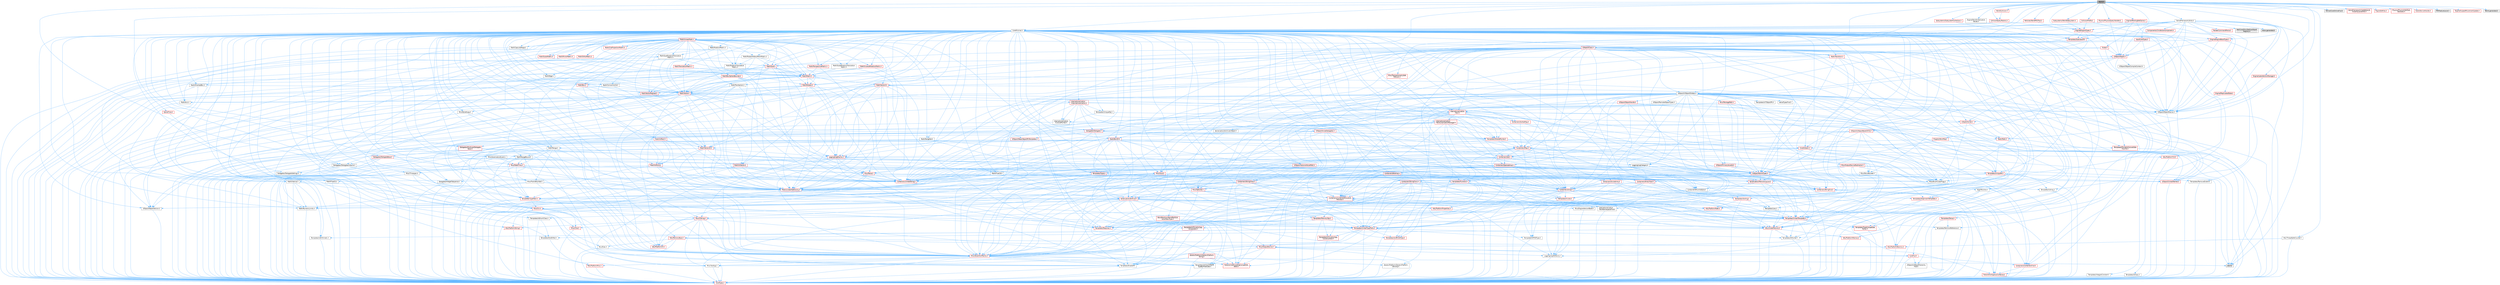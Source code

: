 digraph "World.h"
{
 // INTERACTIVE_SVG=YES
 // LATEX_PDF_SIZE
  bgcolor="transparent";
  edge [fontname=Helvetica,fontsize=10,labelfontname=Helvetica,labelfontsize=10];
  node [fontname=Helvetica,fontsize=10,shape=box,height=0.2,width=0.4];
  Node1 [id="Node000001",label="World.h",height=0.2,width=0.4,color="gray40", fillcolor="grey60", style="filled", fontcolor="black",tooltip=" "];
  Node1 -> Node2 [id="edge1_Node000001_Node000002",color="steelblue1",style="solid",tooltip=" "];
  Node2 [id="Node000002",label="CoreMinimal.h",height=0.2,width=0.4,color="grey40", fillcolor="white", style="filled",URL="$d7/d67/CoreMinimal_8h.html",tooltip=" "];
  Node2 -> Node3 [id="edge2_Node000002_Node000003",color="steelblue1",style="solid",tooltip=" "];
  Node3 [id="Node000003",label="CoreTypes.h",height=0.2,width=0.4,color="red", fillcolor="#FFF0F0", style="filled",URL="$dc/dec/CoreTypes_8h.html",tooltip=" "];
  Node2 -> Node17 [id="edge3_Node000002_Node000017",color="steelblue1",style="solid",tooltip=" "];
  Node17 [id="Node000017",label="CoreFwd.h",height=0.2,width=0.4,color="red", fillcolor="#FFF0F0", style="filled",URL="$d1/d1e/CoreFwd_8h.html",tooltip=" "];
  Node17 -> Node3 [id="edge4_Node000017_Node000003",color="steelblue1",style="solid",tooltip=" "];
  Node17 -> Node18 [id="edge5_Node000017_Node000018",color="steelblue1",style="solid",tooltip=" "];
  Node18 [id="Node000018",label="Containers/ContainersFwd.h",height=0.2,width=0.4,color="red", fillcolor="#FFF0F0", style="filled",URL="$d4/d0a/ContainersFwd_8h.html",tooltip=" "];
  Node18 -> Node3 [id="edge6_Node000018_Node000003",color="steelblue1",style="solid",tooltip=" "];
  Node18 -> Node19 [id="edge7_Node000018_Node000019",color="steelblue1",style="solid",tooltip=" "];
  Node19 [id="Node000019",label="Traits/IsContiguousContainer.h",height=0.2,width=0.4,color="red", fillcolor="#FFF0F0", style="filled",URL="$d5/d3c/IsContiguousContainer_8h.html",tooltip=" "];
  Node19 -> Node3 [id="edge8_Node000019_Node000003",color="steelblue1",style="solid",tooltip=" "];
  Node17 -> Node23 [id="edge9_Node000017_Node000023",color="steelblue1",style="solid",tooltip=" "];
  Node23 [id="Node000023",label="UObject/UObjectHierarchy\lFwd.h",height=0.2,width=0.4,color="grey40", fillcolor="white", style="filled",URL="$d3/d13/UObjectHierarchyFwd_8h.html",tooltip=" "];
  Node2 -> Node23 [id="edge10_Node000002_Node000023",color="steelblue1",style="solid",tooltip=" "];
  Node2 -> Node18 [id="edge11_Node000002_Node000018",color="steelblue1",style="solid",tooltip=" "];
  Node2 -> Node24 [id="edge12_Node000002_Node000024",color="steelblue1",style="solid",tooltip=" "];
  Node24 [id="Node000024",label="Misc/VarArgs.h",height=0.2,width=0.4,color="grey40", fillcolor="white", style="filled",URL="$d5/d6f/VarArgs_8h.html",tooltip=" "];
  Node24 -> Node3 [id="edge13_Node000024_Node000003",color="steelblue1",style="solid",tooltip=" "];
  Node2 -> Node25 [id="edge14_Node000002_Node000025",color="steelblue1",style="solid",tooltip=" "];
  Node25 [id="Node000025",label="Logging/LogVerbosity.h",height=0.2,width=0.4,color="grey40", fillcolor="white", style="filled",URL="$d2/d8f/LogVerbosity_8h.html",tooltip=" "];
  Node25 -> Node3 [id="edge15_Node000025_Node000003",color="steelblue1",style="solid",tooltip=" "];
  Node2 -> Node26 [id="edge16_Node000002_Node000026",color="steelblue1",style="solid",tooltip=" "];
  Node26 [id="Node000026",label="Misc/OutputDevice.h",height=0.2,width=0.4,color="red", fillcolor="#FFF0F0", style="filled",URL="$d7/d32/OutputDevice_8h.html",tooltip=" "];
  Node26 -> Node17 [id="edge17_Node000026_Node000017",color="steelblue1",style="solid",tooltip=" "];
  Node26 -> Node3 [id="edge18_Node000026_Node000003",color="steelblue1",style="solid",tooltip=" "];
  Node26 -> Node25 [id="edge19_Node000026_Node000025",color="steelblue1",style="solid",tooltip=" "];
  Node26 -> Node24 [id="edge20_Node000026_Node000024",color="steelblue1",style="solid",tooltip=" "];
  Node26 -> Node27 [id="edge21_Node000026_Node000027",color="steelblue1",style="solid",tooltip=" "];
  Node27 [id="Node000027",label="Templates/IsArrayOrRefOf\lTypeByPredicate.h",height=0.2,width=0.4,color="grey40", fillcolor="white", style="filled",URL="$d6/da1/IsArrayOrRefOfTypeByPredicate_8h.html",tooltip=" "];
  Node27 -> Node3 [id="edge22_Node000027_Node000003",color="steelblue1",style="solid",tooltip=" "];
  Node26 -> Node30 [id="edge23_Node000026_Node000030",color="steelblue1",style="solid",tooltip=" "];
  Node30 [id="Node000030",label="Traits/IsCharEncodingCompatible\lWith.h",height=0.2,width=0.4,color="red", fillcolor="#FFF0F0", style="filled",URL="$df/dd1/IsCharEncodingCompatibleWith_8h.html",tooltip=" "];
  Node2 -> Node32 [id="edge24_Node000002_Node000032",color="steelblue1",style="solid",tooltip=" "];
  Node32 [id="Node000032",label="HAL/PlatformCrt.h",height=0.2,width=0.4,color="red", fillcolor="#FFF0F0", style="filled",URL="$d8/d75/PlatformCrt_8h.html",tooltip=" "];
  Node2 -> Node42 [id="edge25_Node000002_Node000042",color="steelblue1",style="solid",tooltip=" "];
  Node42 [id="Node000042",label="HAL/PlatformMisc.h",height=0.2,width=0.4,color="red", fillcolor="#FFF0F0", style="filled",URL="$d0/df5/PlatformMisc_8h.html",tooltip=" "];
  Node42 -> Node3 [id="edge26_Node000042_Node000003",color="steelblue1",style="solid",tooltip=" "];
  Node2 -> Node61 [id="edge27_Node000002_Node000061",color="steelblue1",style="solid",tooltip=" "];
  Node61 [id="Node000061",label="Misc/AssertionMacros.h",height=0.2,width=0.4,color="red", fillcolor="#FFF0F0", style="filled",URL="$d0/dfa/AssertionMacros_8h.html",tooltip=" "];
  Node61 -> Node3 [id="edge28_Node000061_Node000003",color="steelblue1",style="solid",tooltip=" "];
  Node61 -> Node42 [id="edge29_Node000061_Node000042",color="steelblue1",style="solid",tooltip=" "];
  Node61 -> Node62 [id="edge30_Node000061_Node000062",color="steelblue1",style="solid",tooltip=" "];
  Node62 [id="Node000062",label="Templates/EnableIf.h",height=0.2,width=0.4,color="grey40", fillcolor="white", style="filled",URL="$d7/d60/EnableIf_8h.html",tooltip=" "];
  Node62 -> Node3 [id="edge31_Node000062_Node000003",color="steelblue1",style="solid",tooltip=" "];
  Node61 -> Node27 [id="edge32_Node000061_Node000027",color="steelblue1",style="solid",tooltip=" "];
  Node61 -> Node30 [id="edge33_Node000061_Node000030",color="steelblue1",style="solid",tooltip=" "];
  Node61 -> Node24 [id="edge34_Node000061_Node000024",color="steelblue1",style="solid",tooltip=" "];
  Node61 -> Node69 [id="edge35_Node000061_Node000069",color="steelblue1",style="solid",tooltip=" "];
  Node69 [id="Node000069",label="atomic",height=0.2,width=0.4,color="grey60", fillcolor="#E0E0E0", style="filled",tooltip=" "];
  Node2 -> Node70 [id="edge36_Node000002_Node000070",color="steelblue1",style="solid",tooltip=" "];
  Node70 [id="Node000070",label="Templates/IsPointer.h",height=0.2,width=0.4,color="grey40", fillcolor="white", style="filled",URL="$d7/d05/IsPointer_8h.html",tooltip=" "];
  Node70 -> Node3 [id="edge37_Node000070_Node000003",color="steelblue1",style="solid",tooltip=" "];
  Node2 -> Node71 [id="edge38_Node000002_Node000071",color="steelblue1",style="solid",tooltip=" "];
  Node71 [id="Node000071",label="HAL/PlatformMemory.h",height=0.2,width=0.4,color="red", fillcolor="#FFF0F0", style="filled",URL="$de/d68/PlatformMemory_8h.html",tooltip=" "];
  Node71 -> Node3 [id="edge39_Node000071_Node000003",color="steelblue1",style="solid",tooltip=" "];
  Node2 -> Node54 [id="edge40_Node000002_Node000054",color="steelblue1",style="solid",tooltip=" "];
  Node54 [id="Node000054",label="HAL/PlatformAtomics.h",height=0.2,width=0.4,color="red", fillcolor="#FFF0F0", style="filled",URL="$d3/d36/PlatformAtomics_8h.html",tooltip=" "];
  Node54 -> Node3 [id="edge41_Node000054_Node000003",color="steelblue1",style="solid",tooltip=" "];
  Node2 -> Node76 [id="edge42_Node000002_Node000076",color="steelblue1",style="solid",tooltip=" "];
  Node76 [id="Node000076",label="Misc/Exec.h",height=0.2,width=0.4,color="grey40", fillcolor="white", style="filled",URL="$de/ddb/Exec_8h.html",tooltip=" "];
  Node76 -> Node3 [id="edge43_Node000076_Node000003",color="steelblue1",style="solid",tooltip=" "];
  Node76 -> Node61 [id="edge44_Node000076_Node000061",color="steelblue1",style="solid",tooltip=" "];
  Node2 -> Node77 [id="edge45_Node000002_Node000077",color="steelblue1",style="solid",tooltip=" "];
  Node77 [id="Node000077",label="HAL/MemoryBase.h",height=0.2,width=0.4,color="red", fillcolor="#FFF0F0", style="filled",URL="$d6/d9f/MemoryBase_8h.html",tooltip=" "];
  Node77 -> Node3 [id="edge46_Node000077_Node000003",color="steelblue1",style="solid",tooltip=" "];
  Node77 -> Node54 [id="edge47_Node000077_Node000054",color="steelblue1",style="solid",tooltip=" "];
  Node77 -> Node32 [id="edge48_Node000077_Node000032",color="steelblue1",style="solid",tooltip=" "];
  Node77 -> Node76 [id="edge49_Node000077_Node000076",color="steelblue1",style="solid",tooltip=" "];
  Node77 -> Node26 [id="edge50_Node000077_Node000026",color="steelblue1",style="solid",tooltip=" "];
  Node2 -> Node87 [id="edge51_Node000002_Node000087",color="steelblue1",style="solid",tooltip=" "];
  Node87 [id="Node000087",label="HAL/UnrealMemory.h",height=0.2,width=0.4,color="red", fillcolor="#FFF0F0", style="filled",URL="$d9/d96/UnrealMemory_8h.html",tooltip=" "];
  Node87 -> Node3 [id="edge52_Node000087_Node000003",color="steelblue1",style="solid",tooltip=" "];
  Node87 -> Node77 [id="edge53_Node000087_Node000077",color="steelblue1",style="solid",tooltip=" "];
  Node87 -> Node71 [id="edge54_Node000087_Node000071",color="steelblue1",style="solid",tooltip=" "];
  Node87 -> Node70 [id="edge55_Node000087_Node000070",color="steelblue1",style="solid",tooltip=" "];
  Node2 -> Node89 [id="edge56_Node000002_Node000089",color="steelblue1",style="solid",tooltip=" "];
  Node89 [id="Node000089",label="Templates/IsArithmetic.h",height=0.2,width=0.4,color="grey40", fillcolor="white", style="filled",URL="$d2/d5d/IsArithmetic_8h.html",tooltip=" "];
  Node89 -> Node3 [id="edge57_Node000089_Node000003",color="steelblue1",style="solid",tooltip=" "];
  Node2 -> Node83 [id="edge58_Node000002_Node000083",color="steelblue1",style="solid",tooltip=" "];
  Node83 [id="Node000083",label="Templates/AndOrNot.h",height=0.2,width=0.4,color="grey40", fillcolor="white", style="filled",URL="$db/d0a/AndOrNot_8h.html",tooltip=" "];
  Node83 -> Node3 [id="edge59_Node000083_Node000003",color="steelblue1",style="solid",tooltip=" "];
  Node2 -> Node90 [id="edge60_Node000002_Node000090",color="steelblue1",style="solid",tooltip=" "];
  Node90 [id="Node000090",label="Templates/IsPODType.h",height=0.2,width=0.4,color="grey40", fillcolor="white", style="filled",URL="$d7/db1/IsPODType_8h.html",tooltip=" "];
  Node90 -> Node3 [id="edge61_Node000090_Node000003",color="steelblue1",style="solid",tooltip=" "];
  Node2 -> Node91 [id="edge62_Node000002_Node000091",color="steelblue1",style="solid",tooltip=" "];
  Node91 [id="Node000091",label="Templates/IsUECoreType.h",height=0.2,width=0.4,color="red", fillcolor="#FFF0F0", style="filled",URL="$d1/db8/IsUECoreType_8h.html",tooltip=" "];
  Node91 -> Node3 [id="edge63_Node000091_Node000003",color="steelblue1",style="solid",tooltip=" "];
  Node2 -> Node84 [id="edge64_Node000002_Node000084",color="steelblue1",style="solid",tooltip=" "];
  Node84 [id="Node000084",label="Templates/IsTriviallyCopy\lConstructible.h",height=0.2,width=0.4,color="red", fillcolor="#FFF0F0", style="filled",URL="$d3/d78/IsTriviallyCopyConstructible_8h.html",tooltip=" "];
  Node84 -> Node3 [id="edge65_Node000084_Node000003",color="steelblue1",style="solid",tooltip=" "];
  Node2 -> Node92 [id="edge66_Node000002_Node000092",color="steelblue1",style="solid",tooltip=" "];
  Node92 [id="Node000092",label="Templates/UnrealTypeTraits.h",height=0.2,width=0.4,color="red", fillcolor="#FFF0F0", style="filled",URL="$d2/d2d/UnrealTypeTraits_8h.html",tooltip=" "];
  Node92 -> Node3 [id="edge67_Node000092_Node000003",color="steelblue1",style="solid",tooltip=" "];
  Node92 -> Node70 [id="edge68_Node000092_Node000070",color="steelblue1",style="solid",tooltip=" "];
  Node92 -> Node61 [id="edge69_Node000092_Node000061",color="steelblue1",style="solid",tooltip=" "];
  Node92 -> Node83 [id="edge70_Node000092_Node000083",color="steelblue1",style="solid",tooltip=" "];
  Node92 -> Node62 [id="edge71_Node000092_Node000062",color="steelblue1",style="solid",tooltip=" "];
  Node92 -> Node89 [id="edge72_Node000092_Node000089",color="steelblue1",style="solid",tooltip=" "];
  Node92 -> Node90 [id="edge73_Node000092_Node000090",color="steelblue1",style="solid",tooltip=" "];
  Node92 -> Node91 [id="edge74_Node000092_Node000091",color="steelblue1",style="solid",tooltip=" "];
  Node92 -> Node84 [id="edge75_Node000092_Node000084",color="steelblue1",style="solid",tooltip=" "];
  Node2 -> Node62 [id="edge76_Node000002_Node000062",color="steelblue1",style="solid",tooltip=" "];
  Node2 -> Node94 [id="edge77_Node000002_Node000094",color="steelblue1",style="solid",tooltip=" "];
  Node94 [id="Node000094",label="Templates/RemoveReference.h",height=0.2,width=0.4,color="grey40", fillcolor="white", style="filled",URL="$da/dbe/RemoveReference_8h.html",tooltip=" "];
  Node94 -> Node3 [id="edge78_Node000094_Node000003",color="steelblue1",style="solid",tooltip=" "];
  Node2 -> Node95 [id="edge79_Node000002_Node000095",color="steelblue1",style="solid",tooltip=" "];
  Node95 [id="Node000095",label="Templates/IntegralConstant.h",height=0.2,width=0.4,color="grey40", fillcolor="white", style="filled",URL="$db/d1b/IntegralConstant_8h.html",tooltip=" "];
  Node95 -> Node3 [id="edge80_Node000095_Node000003",color="steelblue1",style="solid",tooltip=" "];
  Node2 -> Node96 [id="edge81_Node000002_Node000096",color="steelblue1",style="solid",tooltip=" "];
  Node96 [id="Node000096",label="Templates/IsClass.h",height=0.2,width=0.4,color="grey40", fillcolor="white", style="filled",URL="$db/dcb/IsClass_8h.html",tooltip=" "];
  Node96 -> Node3 [id="edge82_Node000096_Node000003",color="steelblue1",style="solid",tooltip=" "];
  Node2 -> Node97 [id="edge83_Node000002_Node000097",color="steelblue1",style="solid",tooltip=" "];
  Node97 [id="Node000097",label="Templates/TypeCompatible\lBytes.h",height=0.2,width=0.4,color="red", fillcolor="#FFF0F0", style="filled",URL="$df/d0a/TypeCompatibleBytes_8h.html",tooltip=" "];
  Node97 -> Node3 [id="edge84_Node000097_Node000003",color="steelblue1",style="solid",tooltip=" "];
  Node2 -> Node19 [id="edge85_Node000002_Node000019",color="steelblue1",style="solid",tooltip=" "];
  Node2 -> Node98 [id="edge86_Node000002_Node000098",color="steelblue1",style="solid",tooltip=" "];
  Node98 [id="Node000098",label="Templates/UnrealTemplate.h",height=0.2,width=0.4,color="red", fillcolor="#FFF0F0", style="filled",URL="$d4/d24/UnrealTemplate_8h.html",tooltip=" "];
  Node98 -> Node3 [id="edge87_Node000098_Node000003",color="steelblue1",style="solid",tooltip=" "];
  Node98 -> Node70 [id="edge88_Node000098_Node000070",color="steelblue1",style="solid",tooltip=" "];
  Node98 -> Node87 [id="edge89_Node000098_Node000087",color="steelblue1",style="solid",tooltip=" "];
  Node98 -> Node92 [id="edge90_Node000098_Node000092",color="steelblue1",style="solid",tooltip=" "];
  Node98 -> Node94 [id="edge91_Node000098_Node000094",color="steelblue1",style="solid",tooltip=" "];
  Node98 -> Node64 [id="edge92_Node000098_Node000064",color="steelblue1",style="solid",tooltip=" "];
  Node64 [id="Node000064",label="Templates/Requires.h",height=0.2,width=0.4,color="red", fillcolor="#FFF0F0", style="filled",URL="$dc/d96/Requires_8h.html",tooltip=" "];
  Node64 -> Node62 [id="edge93_Node000064_Node000062",color="steelblue1",style="solid",tooltip=" "];
  Node98 -> Node97 [id="edge94_Node000098_Node000097",color="steelblue1",style="solid",tooltip=" "];
  Node98 -> Node19 [id="edge95_Node000098_Node000019",color="steelblue1",style="solid",tooltip=" "];
  Node2 -> Node47 [id="edge96_Node000002_Node000047",color="steelblue1",style="solid",tooltip=" "];
  Node47 [id="Node000047",label="Math/NumericLimits.h",height=0.2,width=0.4,color="grey40", fillcolor="white", style="filled",URL="$df/d1b/NumericLimits_8h.html",tooltip=" "];
  Node47 -> Node3 [id="edge97_Node000047_Node000003",color="steelblue1",style="solid",tooltip=" "];
  Node2 -> Node102 [id="edge98_Node000002_Node000102",color="steelblue1",style="solid",tooltip=" "];
  Node102 [id="Node000102",label="HAL/PlatformMath.h",height=0.2,width=0.4,color="red", fillcolor="#FFF0F0", style="filled",URL="$dc/d53/PlatformMath_8h.html",tooltip=" "];
  Node102 -> Node3 [id="edge99_Node000102_Node000003",color="steelblue1",style="solid",tooltip=" "];
  Node2 -> Node85 [id="edge100_Node000002_Node000085",color="steelblue1",style="solid",tooltip=" "];
  Node85 [id="Node000085",label="Templates/IsTriviallyCopy\lAssignable.h",height=0.2,width=0.4,color="red", fillcolor="#FFF0F0", style="filled",URL="$d2/df2/IsTriviallyCopyAssignable_8h.html",tooltip=" "];
  Node85 -> Node3 [id="edge101_Node000085_Node000003",color="steelblue1",style="solid",tooltip=" "];
  Node2 -> Node110 [id="edge102_Node000002_Node000110",color="steelblue1",style="solid",tooltip=" "];
  Node110 [id="Node000110",label="Templates/MemoryOps.h",height=0.2,width=0.4,color="red", fillcolor="#FFF0F0", style="filled",URL="$db/dea/MemoryOps_8h.html",tooltip=" "];
  Node110 -> Node3 [id="edge103_Node000110_Node000003",color="steelblue1",style="solid",tooltip=" "];
  Node110 -> Node87 [id="edge104_Node000110_Node000087",color="steelblue1",style="solid",tooltip=" "];
  Node110 -> Node85 [id="edge105_Node000110_Node000085",color="steelblue1",style="solid",tooltip=" "];
  Node110 -> Node84 [id="edge106_Node000110_Node000084",color="steelblue1",style="solid",tooltip=" "];
  Node110 -> Node64 [id="edge107_Node000110_Node000064",color="steelblue1",style="solid",tooltip=" "];
  Node110 -> Node92 [id="edge108_Node000110_Node000092",color="steelblue1",style="solid",tooltip=" "];
  Node2 -> Node111 [id="edge109_Node000002_Node000111",color="steelblue1",style="solid",tooltip=" "];
  Node111 [id="Node000111",label="Containers/ContainerAllocation\lPolicies.h",height=0.2,width=0.4,color="red", fillcolor="#FFF0F0", style="filled",URL="$d7/dff/ContainerAllocationPolicies_8h.html",tooltip=" "];
  Node111 -> Node3 [id="edge110_Node000111_Node000003",color="steelblue1",style="solid",tooltip=" "];
  Node111 -> Node111 [id="edge111_Node000111_Node000111",color="steelblue1",style="solid",tooltip=" "];
  Node111 -> Node102 [id="edge112_Node000111_Node000102",color="steelblue1",style="solid",tooltip=" "];
  Node111 -> Node87 [id="edge113_Node000111_Node000087",color="steelblue1",style="solid",tooltip=" "];
  Node111 -> Node47 [id="edge114_Node000111_Node000047",color="steelblue1",style="solid",tooltip=" "];
  Node111 -> Node61 [id="edge115_Node000111_Node000061",color="steelblue1",style="solid",tooltip=" "];
  Node111 -> Node110 [id="edge116_Node000111_Node000110",color="steelblue1",style="solid",tooltip=" "];
  Node111 -> Node97 [id="edge117_Node000111_Node000097",color="steelblue1",style="solid",tooltip=" "];
  Node2 -> Node114 [id="edge118_Node000002_Node000114",color="steelblue1",style="solid",tooltip=" "];
  Node114 [id="Node000114",label="Templates/IsEnumClass.h",height=0.2,width=0.4,color="grey40", fillcolor="white", style="filled",URL="$d7/d15/IsEnumClass_8h.html",tooltip=" "];
  Node114 -> Node3 [id="edge119_Node000114_Node000003",color="steelblue1",style="solid",tooltip=" "];
  Node114 -> Node83 [id="edge120_Node000114_Node000083",color="steelblue1",style="solid",tooltip=" "];
  Node2 -> Node115 [id="edge121_Node000002_Node000115",color="steelblue1",style="solid",tooltip=" "];
  Node115 [id="Node000115",label="HAL/PlatformProperties.h",height=0.2,width=0.4,color="red", fillcolor="#FFF0F0", style="filled",URL="$d9/db0/PlatformProperties_8h.html",tooltip=" "];
  Node115 -> Node3 [id="edge122_Node000115_Node000003",color="steelblue1",style="solid",tooltip=" "];
  Node2 -> Node118 [id="edge123_Node000002_Node000118",color="steelblue1",style="solid",tooltip=" "];
  Node118 [id="Node000118",label="Misc/EngineVersionBase.h",height=0.2,width=0.4,color="grey40", fillcolor="white", style="filled",URL="$d5/d2b/EngineVersionBase_8h.html",tooltip=" "];
  Node118 -> Node3 [id="edge124_Node000118_Node000003",color="steelblue1",style="solid",tooltip=" "];
  Node2 -> Node119 [id="edge125_Node000002_Node000119",color="steelblue1",style="solid",tooltip=" "];
  Node119 [id="Node000119",label="Internationalization\l/TextNamespaceFwd.h",height=0.2,width=0.4,color="grey40", fillcolor="white", style="filled",URL="$d8/d97/TextNamespaceFwd_8h.html",tooltip=" "];
  Node119 -> Node3 [id="edge126_Node000119_Node000003",color="steelblue1",style="solid",tooltip=" "];
  Node2 -> Node120 [id="edge127_Node000002_Node000120",color="steelblue1",style="solid",tooltip=" "];
  Node120 [id="Node000120",label="Serialization/Archive.h",height=0.2,width=0.4,color="red", fillcolor="#FFF0F0", style="filled",URL="$d7/d3b/Archive_8h.html",tooltip=" "];
  Node120 -> Node17 [id="edge128_Node000120_Node000017",color="steelblue1",style="solid",tooltip=" "];
  Node120 -> Node3 [id="edge129_Node000120_Node000003",color="steelblue1",style="solid",tooltip=" "];
  Node120 -> Node115 [id="edge130_Node000120_Node000115",color="steelblue1",style="solid",tooltip=" "];
  Node120 -> Node119 [id="edge131_Node000120_Node000119",color="steelblue1",style="solid",tooltip=" "];
  Node120 -> Node61 [id="edge132_Node000120_Node000061",color="steelblue1",style="solid",tooltip=" "];
  Node120 -> Node118 [id="edge133_Node000120_Node000118",color="steelblue1",style="solid",tooltip=" "];
  Node120 -> Node24 [id="edge134_Node000120_Node000024",color="steelblue1",style="solid",tooltip=" "];
  Node120 -> Node62 [id="edge135_Node000120_Node000062",color="steelblue1",style="solid",tooltip=" "];
  Node120 -> Node27 [id="edge136_Node000120_Node000027",color="steelblue1",style="solid",tooltip=" "];
  Node120 -> Node114 [id="edge137_Node000120_Node000114",color="steelblue1",style="solid",tooltip=" "];
  Node120 -> Node98 [id="edge138_Node000120_Node000098",color="steelblue1",style="solid",tooltip=" "];
  Node120 -> Node30 [id="edge139_Node000120_Node000030",color="steelblue1",style="solid",tooltip=" "];
  Node120 -> Node123 [id="edge140_Node000120_Node000123",color="steelblue1",style="solid",tooltip=" "];
  Node123 [id="Node000123",label="UObject/ObjectVersion.h",height=0.2,width=0.4,color="grey40", fillcolor="white", style="filled",URL="$da/d63/ObjectVersion_8h.html",tooltip=" "];
  Node123 -> Node3 [id="edge141_Node000123_Node000003",color="steelblue1",style="solid",tooltip=" "];
  Node2 -> Node124 [id="edge142_Node000002_Node000124",color="steelblue1",style="solid",tooltip=" "];
  Node124 [id="Node000124",label="Templates/Less.h",height=0.2,width=0.4,color="grey40", fillcolor="white", style="filled",URL="$de/dc8/Less_8h.html",tooltip=" "];
  Node124 -> Node3 [id="edge143_Node000124_Node000003",color="steelblue1",style="solid",tooltip=" "];
  Node124 -> Node98 [id="edge144_Node000124_Node000098",color="steelblue1",style="solid",tooltip=" "];
  Node2 -> Node125 [id="edge145_Node000002_Node000125",color="steelblue1",style="solid",tooltip=" "];
  Node125 [id="Node000125",label="Templates/Sorting.h",height=0.2,width=0.4,color="red", fillcolor="#FFF0F0", style="filled",URL="$d3/d9e/Sorting_8h.html",tooltip=" "];
  Node125 -> Node3 [id="edge146_Node000125_Node000003",color="steelblue1",style="solid",tooltip=" "];
  Node125 -> Node102 [id="edge147_Node000125_Node000102",color="steelblue1",style="solid",tooltip=" "];
  Node125 -> Node124 [id="edge148_Node000125_Node000124",color="steelblue1",style="solid",tooltip=" "];
  Node2 -> Node136 [id="edge149_Node000002_Node000136",color="steelblue1",style="solid",tooltip=" "];
  Node136 [id="Node000136",label="Misc/Char.h",height=0.2,width=0.4,color="red", fillcolor="#FFF0F0", style="filled",URL="$d0/d58/Char_8h.html",tooltip=" "];
  Node136 -> Node3 [id="edge150_Node000136_Node000003",color="steelblue1",style="solid",tooltip=" "];
  Node2 -> Node139 [id="edge151_Node000002_Node000139",color="steelblue1",style="solid",tooltip=" "];
  Node139 [id="Node000139",label="GenericPlatform/GenericPlatform\lStricmp.h",height=0.2,width=0.4,color="grey40", fillcolor="white", style="filled",URL="$d2/d86/GenericPlatformStricmp_8h.html",tooltip=" "];
  Node139 -> Node3 [id="edge152_Node000139_Node000003",color="steelblue1",style="solid",tooltip=" "];
  Node2 -> Node140 [id="edge153_Node000002_Node000140",color="steelblue1",style="solid",tooltip=" "];
  Node140 [id="Node000140",label="GenericPlatform/GenericPlatform\lString.h",height=0.2,width=0.4,color="red", fillcolor="#FFF0F0", style="filled",URL="$dd/d20/GenericPlatformString_8h.html",tooltip=" "];
  Node140 -> Node3 [id="edge154_Node000140_Node000003",color="steelblue1",style="solid",tooltip=" "];
  Node140 -> Node139 [id="edge155_Node000140_Node000139",color="steelblue1",style="solid",tooltip=" "];
  Node140 -> Node62 [id="edge156_Node000140_Node000062",color="steelblue1",style="solid",tooltip=" "];
  Node140 -> Node30 [id="edge157_Node000140_Node000030",color="steelblue1",style="solid",tooltip=" "];
  Node2 -> Node73 [id="edge158_Node000002_Node000073",color="steelblue1",style="solid",tooltip=" "];
  Node73 [id="Node000073",label="HAL/PlatformString.h",height=0.2,width=0.4,color="red", fillcolor="#FFF0F0", style="filled",URL="$db/db5/PlatformString_8h.html",tooltip=" "];
  Node73 -> Node3 [id="edge159_Node000073_Node000003",color="steelblue1",style="solid",tooltip=" "];
  Node2 -> Node143 [id="edge160_Node000002_Node000143",color="steelblue1",style="solid",tooltip=" "];
  Node143 [id="Node000143",label="Misc/CString.h",height=0.2,width=0.4,color="red", fillcolor="#FFF0F0", style="filled",URL="$d2/d49/CString_8h.html",tooltip=" "];
  Node143 -> Node3 [id="edge161_Node000143_Node000003",color="steelblue1",style="solid",tooltip=" "];
  Node143 -> Node32 [id="edge162_Node000143_Node000032",color="steelblue1",style="solid",tooltip=" "];
  Node143 -> Node73 [id="edge163_Node000143_Node000073",color="steelblue1",style="solid",tooltip=" "];
  Node143 -> Node61 [id="edge164_Node000143_Node000061",color="steelblue1",style="solid",tooltip=" "];
  Node143 -> Node136 [id="edge165_Node000143_Node000136",color="steelblue1",style="solid",tooltip=" "];
  Node143 -> Node24 [id="edge166_Node000143_Node000024",color="steelblue1",style="solid",tooltip=" "];
  Node143 -> Node27 [id="edge167_Node000143_Node000027",color="steelblue1",style="solid",tooltip=" "];
  Node143 -> Node30 [id="edge168_Node000143_Node000030",color="steelblue1",style="solid",tooltip=" "];
  Node2 -> Node144 [id="edge169_Node000002_Node000144",color="steelblue1",style="solid",tooltip=" "];
  Node144 [id="Node000144",label="Misc/Crc.h",height=0.2,width=0.4,color="red", fillcolor="#FFF0F0", style="filled",URL="$d4/dd2/Crc_8h.html",tooltip=" "];
  Node144 -> Node3 [id="edge170_Node000144_Node000003",color="steelblue1",style="solid",tooltip=" "];
  Node144 -> Node73 [id="edge171_Node000144_Node000073",color="steelblue1",style="solid",tooltip=" "];
  Node144 -> Node61 [id="edge172_Node000144_Node000061",color="steelblue1",style="solid",tooltip=" "];
  Node144 -> Node143 [id="edge173_Node000144_Node000143",color="steelblue1",style="solid",tooltip=" "];
  Node144 -> Node136 [id="edge174_Node000144_Node000136",color="steelblue1",style="solid",tooltip=" "];
  Node144 -> Node92 [id="edge175_Node000144_Node000092",color="steelblue1",style="solid",tooltip=" "];
  Node2 -> Node135 [id="edge176_Node000002_Node000135",color="steelblue1",style="solid",tooltip=" "];
  Node135 [id="Node000135",label="Math/UnrealMathUtility.h",height=0.2,width=0.4,color="red", fillcolor="#FFF0F0", style="filled",URL="$db/db8/UnrealMathUtility_8h.html",tooltip=" "];
  Node135 -> Node3 [id="edge177_Node000135_Node000003",color="steelblue1",style="solid",tooltip=" "];
  Node135 -> Node61 [id="edge178_Node000135_Node000061",color="steelblue1",style="solid",tooltip=" "];
  Node135 -> Node102 [id="edge179_Node000135_Node000102",color="steelblue1",style="solid",tooltip=" "];
  Node135 -> Node64 [id="edge180_Node000135_Node000064",color="steelblue1",style="solid",tooltip=" "];
  Node2 -> Node145 [id="edge181_Node000002_Node000145",color="steelblue1",style="solid",tooltip=" "];
  Node145 [id="Node000145",label="Containers/UnrealString.h",height=0.2,width=0.4,color="red", fillcolor="#FFF0F0", style="filled",URL="$d5/dba/UnrealString_8h.html",tooltip=" "];
  Node2 -> Node149 [id="edge182_Node000002_Node000149",color="steelblue1",style="solid",tooltip=" "];
  Node149 [id="Node000149",label="Containers/Array.h",height=0.2,width=0.4,color="red", fillcolor="#FFF0F0", style="filled",URL="$df/dd0/Array_8h.html",tooltip=" "];
  Node149 -> Node3 [id="edge183_Node000149_Node000003",color="steelblue1",style="solid",tooltip=" "];
  Node149 -> Node61 [id="edge184_Node000149_Node000061",color="steelblue1",style="solid",tooltip=" "];
  Node149 -> Node87 [id="edge185_Node000149_Node000087",color="steelblue1",style="solid",tooltip=" "];
  Node149 -> Node92 [id="edge186_Node000149_Node000092",color="steelblue1",style="solid",tooltip=" "];
  Node149 -> Node98 [id="edge187_Node000149_Node000098",color="steelblue1",style="solid",tooltip=" "];
  Node149 -> Node111 [id="edge188_Node000149_Node000111",color="steelblue1",style="solid",tooltip=" "];
  Node149 -> Node120 [id="edge189_Node000149_Node000120",color="steelblue1",style="solid",tooltip=" "];
  Node149 -> Node128 [id="edge190_Node000149_Node000128",color="steelblue1",style="solid",tooltip=" "];
  Node128 [id="Node000128",label="Templates/Invoke.h",height=0.2,width=0.4,color="red", fillcolor="#FFF0F0", style="filled",URL="$d7/deb/Invoke_8h.html",tooltip=" "];
  Node128 -> Node3 [id="edge191_Node000128_Node000003",color="steelblue1",style="solid",tooltip=" "];
  Node128 -> Node98 [id="edge192_Node000128_Node000098",color="steelblue1",style="solid",tooltip=" "];
  Node149 -> Node124 [id="edge193_Node000149_Node000124",color="steelblue1",style="solid",tooltip=" "];
  Node149 -> Node64 [id="edge194_Node000149_Node000064",color="steelblue1",style="solid",tooltip=" "];
  Node149 -> Node125 [id="edge195_Node000149_Node000125",color="steelblue1",style="solid",tooltip=" "];
  Node149 -> Node172 [id="edge196_Node000149_Node000172",color="steelblue1",style="solid",tooltip=" "];
  Node172 [id="Node000172",label="Templates/AlignmentTemplates.h",height=0.2,width=0.4,color="red", fillcolor="#FFF0F0", style="filled",URL="$dd/d32/AlignmentTemplates_8h.html",tooltip=" "];
  Node172 -> Node3 [id="edge197_Node000172_Node000003",color="steelblue1",style="solid",tooltip=" "];
  Node172 -> Node70 [id="edge198_Node000172_Node000070",color="steelblue1",style="solid",tooltip=" "];
  Node2 -> Node173 [id="edge199_Node000002_Node000173",color="steelblue1",style="solid",tooltip=" "];
  Node173 [id="Node000173",label="Misc/FrameNumber.h",height=0.2,width=0.4,color="grey40", fillcolor="white", style="filled",URL="$dd/dbd/FrameNumber_8h.html",tooltip=" "];
  Node173 -> Node3 [id="edge200_Node000173_Node000003",color="steelblue1",style="solid",tooltip=" "];
  Node173 -> Node47 [id="edge201_Node000173_Node000047",color="steelblue1",style="solid",tooltip=" "];
  Node173 -> Node135 [id="edge202_Node000173_Node000135",color="steelblue1",style="solid",tooltip=" "];
  Node173 -> Node62 [id="edge203_Node000173_Node000062",color="steelblue1",style="solid",tooltip=" "];
  Node173 -> Node92 [id="edge204_Node000173_Node000092",color="steelblue1",style="solid",tooltip=" "];
  Node2 -> Node174 [id="edge205_Node000002_Node000174",color="steelblue1",style="solid",tooltip=" "];
  Node174 [id="Node000174",label="Misc/Timespan.h",height=0.2,width=0.4,color="grey40", fillcolor="white", style="filled",URL="$da/dd9/Timespan_8h.html",tooltip=" "];
  Node174 -> Node3 [id="edge206_Node000174_Node000003",color="steelblue1",style="solid",tooltip=" "];
  Node174 -> Node175 [id="edge207_Node000174_Node000175",color="steelblue1",style="solid",tooltip=" "];
  Node175 [id="Node000175",label="Math/Interval.h",height=0.2,width=0.4,color="grey40", fillcolor="white", style="filled",URL="$d1/d55/Interval_8h.html",tooltip=" "];
  Node175 -> Node3 [id="edge208_Node000175_Node000003",color="steelblue1",style="solid",tooltip=" "];
  Node175 -> Node89 [id="edge209_Node000175_Node000089",color="steelblue1",style="solid",tooltip=" "];
  Node175 -> Node92 [id="edge210_Node000175_Node000092",color="steelblue1",style="solid",tooltip=" "];
  Node175 -> Node47 [id="edge211_Node000175_Node000047",color="steelblue1",style="solid",tooltip=" "];
  Node175 -> Node135 [id="edge212_Node000175_Node000135",color="steelblue1",style="solid",tooltip=" "];
  Node174 -> Node135 [id="edge213_Node000174_Node000135",color="steelblue1",style="solid",tooltip=" "];
  Node174 -> Node61 [id="edge214_Node000174_Node000061",color="steelblue1",style="solid",tooltip=" "];
  Node2 -> Node176 [id="edge215_Node000002_Node000176",color="steelblue1",style="solid",tooltip=" "];
  Node176 [id="Node000176",label="Containers/StringConv.h",height=0.2,width=0.4,color="red", fillcolor="#FFF0F0", style="filled",URL="$d3/ddf/StringConv_8h.html",tooltip=" "];
  Node176 -> Node3 [id="edge216_Node000176_Node000003",color="steelblue1",style="solid",tooltip=" "];
  Node176 -> Node61 [id="edge217_Node000176_Node000061",color="steelblue1",style="solid",tooltip=" "];
  Node176 -> Node111 [id="edge218_Node000176_Node000111",color="steelblue1",style="solid",tooltip=" "];
  Node176 -> Node149 [id="edge219_Node000176_Node000149",color="steelblue1",style="solid",tooltip=" "];
  Node176 -> Node143 [id="edge220_Node000176_Node000143",color="steelblue1",style="solid",tooltip=" "];
  Node176 -> Node177 [id="edge221_Node000176_Node000177",color="steelblue1",style="solid",tooltip=" "];
  Node177 [id="Node000177",label="Templates/IsArray.h",height=0.2,width=0.4,color="grey40", fillcolor="white", style="filled",URL="$d8/d8d/IsArray_8h.html",tooltip=" "];
  Node177 -> Node3 [id="edge222_Node000177_Node000003",color="steelblue1",style="solid",tooltip=" "];
  Node176 -> Node98 [id="edge223_Node000176_Node000098",color="steelblue1",style="solid",tooltip=" "];
  Node176 -> Node92 [id="edge224_Node000176_Node000092",color="steelblue1",style="solid",tooltip=" "];
  Node176 -> Node30 [id="edge225_Node000176_Node000030",color="steelblue1",style="solid",tooltip=" "];
  Node176 -> Node19 [id="edge226_Node000176_Node000019",color="steelblue1",style="solid",tooltip=" "];
  Node2 -> Node178 [id="edge227_Node000002_Node000178",color="steelblue1",style="solid",tooltip=" "];
  Node178 [id="Node000178",label="UObject/UnrealNames.h",height=0.2,width=0.4,color="red", fillcolor="#FFF0F0", style="filled",URL="$d8/db1/UnrealNames_8h.html",tooltip=" "];
  Node178 -> Node3 [id="edge228_Node000178_Node000003",color="steelblue1",style="solid",tooltip=" "];
  Node2 -> Node180 [id="edge229_Node000002_Node000180",color="steelblue1",style="solid",tooltip=" "];
  Node180 [id="Node000180",label="UObject/NameTypes.h",height=0.2,width=0.4,color="red", fillcolor="#FFF0F0", style="filled",URL="$d6/d35/NameTypes_8h.html",tooltip=" "];
  Node180 -> Node3 [id="edge230_Node000180_Node000003",color="steelblue1",style="solid",tooltip=" "];
  Node180 -> Node61 [id="edge231_Node000180_Node000061",color="steelblue1",style="solid",tooltip=" "];
  Node180 -> Node87 [id="edge232_Node000180_Node000087",color="steelblue1",style="solid",tooltip=" "];
  Node180 -> Node92 [id="edge233_Node000180_Node000092",color="steelblue1",style="solid",tooltip=" "];
  Node180 -> Node98 [id="edge234_Node000180_Node000098",color="steelblue1",style="solid",tooltip=" "];
  Node180 -> Node145 [id="edge235_Node000180_Node000145",color="steelblue1",style="solid",tooltip=" "];
  Node180 -> Node176 [id="edge236_Node000180_Node000176",color="steelblue1",style="solid",tooltip=" "];
  Node180 -> Node44 [id="edge237_Node000180_Node000044",color="steelblue1",style="solid",tooltip=" "];
  Node44 [id="Node000044",label="Containers/StringFwd.h",height=0.2,width=0.4,color="red", fillcolor="#FFF0F0", style="filled",URL="$df/d37/StringFwd_8h.html",tooltip=" "];
  Node44 -> Node3 [id="edge238_Node000044_Node000003",color="steelblue1",style="solid",tooltip=" "];
  Node44 -> Node19 [id="edge239_Node000044_Node000019",color="steelblue1",style="solid",tooltip=" "];
  Node180 -> Node178 [id="edge240_Node000180_Node000178",color="steelblue1",style="solid",tooltip=" "];
  Node180 -> Node157 [id="edge241_Node000180_Node000157",color="steelblue1",style="solid",tooltip=" "];
  Node157 [id="Node000157",label="Serialization/MemoryLayout.h",height=0.2,width=0.4,color="red", fillcolor="#FFF0F0", style="filled",URL="$d7/d66/MemoryLayout_8h.html",tooltip=" "];
  Node157 -> Node160 [id="edge242_Node000157_Node000160",color="steelblue1",style="solid",tooltip=" "];
  Node160 [id="Node000160",label="Containers/EnumAsByte.h",height=0.2,width=0.4,color="grey40", fillcolor="white", style="filled",URL="$d6/d9a/EnumAsByte_8h.html",tooltip=" "];
  Node160 -> Node3 [id="edge243_Node000160_Node000003",color="steelblue1",style="solid",tooltip=" "];
  Node160 -> Node90 [id="edge244_Node000160_Node000090",color="steelblue1",style="solid",tooltip=" "];
  Node160 -> Node161 [id="edge245_Node000160_Node000161",color="steelblue1",style="solid",tooltip=" "];
  Node161 [id="Node000161",label="Templates/TypeHash.h",height=0.2,width=0.4,color="red", fillcolor="#FFF0F0", style="filled",URL="$d1/d62/TypeHash_8h.html",tooltip=" "];
  Node161 -> Node3 [id="edge246_Node000161_Node000003",color="steelblue1",style="solid",tooltip=" "];
  Node161 -> Node64 [id="edge247_Node000161_Node000064",color="steelblue1",style="solid",tooltip=" "];
  Node161 -> Node144 [id="edge248_Node000161_Node000144",color="steelblue1",style="solid",tooltip=" "];
  Node157 -> Node44 [id="edge249_Node000157_Node000044",color="steelblue1",style="solid",tooltip=" "];
  Node157 -> Node87 [id="edge250_Node000157_Node000087",color="steelblue1",style="solid",tooltip=" "];
  Node157 -> Node62 [id="edge251_Node000157_Node000062",color="steelblue1",style="solid",tooltip=" "];
  Node157 -> Node98 [id="edge252_Node000157_Node000098",color="steelblue1",style="solid",tooltip=" "];
  Node2 -> Node188 [id="edge253_Node000002_Node000188",color="steelblue1",style="solid",tooltip=" "];
  Node188 [id="Node000188",label="Misc/Parse.h",height=0.2,width=0.4,color="red", fillcolor="#FFF0F0", style="filled",URL="$dc/d71/Parse_8h.html",tooltip=" "];
  Node188 -> Node44 [id="edge254_Node000188_Node000044",color="steelblue1",style="solid",tooltip=" "];
  Node188 -> Node145 [id="edge255_Node000188_Node000145",color="steelblue1",style="solid",tooltip=" "];
  Node188 -> Node3 [id="edge256_Node000188_Node000003",color="steelblue1",style="solid",tooltip=" "];
  Node188 -> Node32 [id="edge257_Node000188_Node000032",color="steelblue1",style="solid",tooltip=" "];
  Node188 -> Node49 [id="edge258_Node000188_Node000049",color="steelblue1",style="solid",tooltip=" "];
  Node49 [id="Node000049",label="Misc/EnumClassFlags.h",height=0.2,width=0.4,color="grey40", fillcolor="white", style="filled",URL="$d8/de7/EnumClassFlags_8h.html",tooltip=" "];
  Node188 -> Node189 [id="edge259_Node000188_Node000189",color="steelblue1",style="solid",tooltip=" "];
  Node189 [id="Node000189",label="Templates/Function.h",height=0.2,width=0.4,color="red", fillcolor="#FFF0F0", style="filled",URL="$df/df5/Function_8h.html",tooltip=" "];
  Node189 -> Node3 [id="edge260_Node000189_Node000003",color="steelblue1",style="solid",tooltip=" "];
  Node189 -> Node61 [id="edge261_Node000189_Node000061",color="steelblue1",style="solid",tooltip=" "];
  Node189 -> Node87 [id="edge262_Node000189_Node000087",color="steelblue1",style="solid",tooltip=" "];
  Node189 -> Node92 [id="edge263_Node000189_Node000092",color="steelblue1",style="solid",tooltip=" "];
  Node189 -> Node128 [id="edge264_Node000189_Node000128",color="steelblue1",style="solid",tooltip=" "];
  Node189 -> Node98 [id="edge265_Node000189_Node000098",color="steelblue1",style="solid",tooltip=" "];
  Node189 -> Node64 [id="edge266_Node000189_Node000064",color="steelblue1",style="solid",tooltip=" "];
  Node189 -> Node135 [id="edge267_Node000189_Node000135",color="steelblue1",style="solid",tooltip=" "];
  Node2 -> Node172 [id="edge268_Node000002_Node000172",color="steelblue1",style="solid",tooltip=" "];
  Node2 -> Node191 [id="edge269_Node000002_Node000191",color="steelblue1",style="solid",tooltip=" "];
  Node191 [id="Node000191",label="Misc/StructBuilder.h",height=0.2,width=0.4,color="grey40", fillcolor="white", style="filled",URL="$d9/db3/StructBuilder_8h.html",tooltip=" "];
  Node191 -> Node3 [id="edge270_Node000191_Node000003",color="steelblue1",style="solid",tooltip=" "];
  Node191 -> Node135 [id="edge271_Node000191_Node000135",color="steelblue1",style="solid",tooltip=" "];
  Node191 -> Node172 [id="edge272_Node000191_Node000172",color="steelblue1",style="solid",tooltip=" "];
  Node2 -> Node104 [id="edge273_Node000002_Node000104",color="steelblue1",style="solid",tooltip=" "];
  Node104 [id="Node000104",label="Templates/Decay.h",height=0.2,width=0.4,color="red", fillcolor="#FFF0F0", style="filled",URL="$dd/d0f/Decay_8h.html",tooltip=" "];
  Node104 -> Node3 [id="edge274_Node000104_Node000003",color="steelblue1",style="solid",tooltip=" "];
  Node104 -> Node94 [id="edge275_Node000104_Node000094",color="steelblue1",style="solid",tooltip=" "];
  Node2 -> Node192 [id="edge276_Node000002_Node000192",color="steelblue1",style="solid",tooltip=" "];
  Node192 [id="Node000192",label="Templates/PointerIsConvertible\lFromTo.h",height=0.2,width=0.4,color="red", fillcolor="#FFF0F0", style="filled",URL="$d6/d65/PointerIsConvertibleFromTo_8h.html",tooltip=" "];
  Node192 -> Node3 [id="edge277_Node000192_Node000003",color="steelblue1",style="solid",tooltip=" "];
  Node2 -> Node128 [id="edge278_Node000002_Node000128",color="steelblue1",style="solid",tooltip=" "];
  Node2 -> Node189 [id="edge279_Node000002_Node000189",color="steelblue1",style="solid",tooltip=" "];
  Node2 -> Node161 [id="edge280_Node000002_Node000161",color="steelblue1",style="solid",tooltip=" "];
  Node2 -> Node193 [id="edge281_Node000002_Node000193",color="steelblue1",style="solid",tooltip=" "];
  Node193 [id="Node000193",label="Containers/ScriptArray.h",height=0.2,width=0.4,color="red", fillcolor="#FFF0F0", style="filled",URL="$dc/daf/ScriptArray_8h.html",tooltip=" "];
  Node193 -> Node3 [id="edge282_Node000193_Node000003",color="steelblue1",style="solid",tooltip=" "];
  Node193 -> Node61 [id="edge283_Node000193_Node000061",color="steelblue1",style="solid",tooltip=" "];
  Node193 -> Node87 [id="edge284_Node000193_Node000087",color="steelblue1",style="solid",tooltip=" "];
  Node193 -> Node111 [id="edge285_Node000193_Node000111",color="steelblue1",style="solid",tooltip=" "];
  Node193 -> Node149 [id="edge286_Node000193_Node000149",color="steelblue1",style="solid",tooltip=" "];
  Node2 -> Node194 [id="edge287_Node000002_Node000194",color="steelblue1",style="solid",tooltip=" "];
  Node194 [id="Node000194",label="Containers/BitArray.h",height=0.2,width=0.4,color="red", fillcolor="#FFF0F0", style="filled",URL="$d1/de4/BitArray_8h.html",tooltip=" "];
  Node194 -> Node111 [id="edge288_Node000194_Node000111",color="steelblue1",style="solid",tooltip=" "];
  Node194 -> Node3 [id="edge289_Node000194_Node000003",color="steelblue1",style="solid",tooltip=" "];
  Node194 -> Node54 [id="edge290_Node000194_Node000054",color="steelblue1",style="solid",tooltip=" "];
  Node194 -> Node87 [id="edge291_Node000194_Node000087",color="steelblue1",style="solid",tooltip=" "];
  Node194 -> Node135 [id="edge292_Node000194_Node000135",color="steelblue1",style="solid",tooltip=" "];
  Node194 -> Node61 [id="edge293_Node000194_Node000061",color="steelblue1",style="solid",tooltip=" "];
  Node194 -> Node49 [id="edge294_Node000194_Node000049",color="steelblue1",style="solid",tooltip=" "];
  Node194 -> Node120 [id="edge295_Node000194_Node000120",color="steelblue1",style="solid",tooltip=" "];
  Node194 -> Node157 [id="edge296_Node000194_Node000157",color="steelblue1",style="solid",tooltip=" "];
  Node194 -> Node62 [id="edge297_Node000194_Node000062",color="steelblue1",style="solid",tooltip=" "];
  Node194 -> Node128 [id="edge298_Node000194_Node000128",color="steelblue1",style="solid",tooltip=" "];
  Node194 -> Node98 [id="edge299_Node000194_Node000098",color="steelblue1",style="solid",tooltip=" "];
  Node194 -> Node92 [id="edge300_Node000194_Node000092",color="steelblue1",style="solid",tooltip=" "];
  Node2 -> Node195 [id="edge301_Node000002_Node000195",color="steelblue1",style="solid",tooltip=" "];
  Node195 [id="Node000195",label="Containers/SparseArray.h",height=0.2,width=0.4,color="red", fillcolor="#FFF0F0", style="filled",URL="$d5/dbf/SparseArray_8h.html",tooltip=" "];
  Node195 -> Node3 [id="edge302_Node000195_Node000003",color="steelblue1",style="solid",tooltip=" "];
  Node195 -> Node61 [id="edge303_Node000195_Node000061",color="steelblue1",style="solid",tooltip=" "];
  Node195 -> Node87 [id="edge304_Node000195_Node000087",color="steelblue1",style="solid",tooltip=" "];
  Node195 -> Node92 [id="edge305_Node000195_Node000092",color="steelblue1",style="solid",tooltip=" "];
  Node195 -> Node98 [id="edge306_Node000195_Node000098",color="steelblue1",style="solid",tooltip=" "];
  Node195 -> Node111 [id="edge307_Node000195_Node000111",color="steelblue1",style="solid",tooltip=" "];
  Node195 -> Node124 [id="edge308_Node000195_Node000124",color="steelblue1",style="solid",tooltip=" "];
  Node195 -> Node149 [id="edge309_Node000195_Node000149",color="steelblue1",style="solid",tooltip=" "];
  Node195 -> Node135 [id="edge310_Node000195_Node000135",color="steelblue1",style="solid",tooltip=" "];
  Node195 -> Node193 [id="edge311_Node000195_Node000193",color="steelblue1",style="solid",tooltip=" "];
  Node195 -> Node194 [id="edge312_Node000195_Node000194",color="steelblue1",style="solid",tooltip=" "];
  Node195 -> Node145 [id="edge313_Node000195_Node000145",color="steelblue1",style="solid",tooltip=" "];
  Node2 -> Node211 [id="edge314_Node000002_Node000211",color="steelblue1",style="solid",tooltip=" "];
  Node211 [id="Node000211",label="Containers/Set.h",height=0.2,width=0.4,color="red", fillcolor="#FFF0F0", style="filled",URL="$d4/d45/Set_8h.html",tooltip=" "];
  Node211 -> Node111 [id="edge315_Node000211_Node000111",color="steelblue1",style="solid",tooltip=" "];
  Node211 -> Node195 [id="edge316_Node000211_Node000195",color="steelblue1",style="solid",tooltip=" "];
  Node211 -> Node18 [id="edge317_Node000211_Node000018",color="steelblue1",style="solid",tooltip=" "];
  Node211 -> Node135 [id="edge318_Node000211_Node000135",color="steelblue1",style="solid",tooltip=" "];
  Node211 -> Node61 [id="edge319_Node000211_Node000061",color="steelblue1",style="solid",tooltip=" "];
  Node211 -> Node191 [id="edge320_Node000211_Node000191",color="steelblue1",style="solid",tooltip=" "];
  Node211 -> Node189 [id="edge321_Node000211_Node000189",color="steelblue1",style="solid",tooltip=" "];
  Node211 -> Node125 [id="edge322_Node000211_Node000125",color="steelblue1",style="solid",tooltip=" "];
  Node211 -> Node161 [id="edge323_Node000211_Node000161",color="steelblue1",style="solid",tooltip=" "];
  Node211 -> Node98 [id="edge324_Node000211_Node000098",color="steelblue1",style="solid",tooltip=" "];
  Node2 -> Node214 [id="edge325_Node000002_Node000214",color="steelblue1",style="solid",tooltip=" "];
  Node214 [id="Node000214",label="Algo/Reverse.h",height=0.2,width=0.4,color="grey40", fillcolor="white", style="filled",URL="$d5/d93/Reverse_8h.html",tooltip=" "];
  Node214 -> Node3 [id="edge326_Node000214_Node000003",color="steelblue1",style="solid",tooltip=" "];
  Node214 -> Node98 [id="edge327_Node000214_Node000098",color="steelblue1",style="solid",tooltip=" "];
  Node2 -> Node215 [id="edge328_Node000002_Node000215",color="steelblue1",style="solid",tooltip=" "];
  Node215 [id="Node000215",label="Containers/Map.h",height=0.2,width=0.4,color="red", fillcolor="#FFF0F0", style="filled",URL="$df/d79/Map_8h.html",tooltip=" "];
  Node215 -> Node3 [id="edge329_Node000215_Node000003",color="steelblue1",style="solid",tooltip=" "];
  Node215 -> Node214 [id="edge330_Node000215_Node000214",color="steelblue1",style="solid",tooltip=" "];
  Node215 -> Node211 [id="edge331_Node000215_Node000211",color="steelblue1",style="solid",tooltip=" "];
  Node215 -> Node145 [id="edge332_Node000215_Node000145",color="steelblue1",style="solid",tooltip=" "];
  Node215 -> Node61 [id="edge333_Node000215_Node000061",color="steelblue1",style="solid",tooltip=" "];
  Node215 -> Node191 [id="edge334_Node000215_Node000191",color="steelblue1",style="solid",tooltip=" "];
  Node215 -> Node189 [id="edge335_Node000215_Node000189",color="steelblue1",style="solid",tooltip=" "];
  Node215 -> Node125 [id="edge336_Node000215_Node000125",color="steelblue1",style="solid",tooltip=" "];
  Node215 -> Node216 [id="edge337_Node000215_Node000216",color="steelblue1",style="solid",tooltip=" "];
  Node216 [id="Node000216",label="Templates/Tuple.h",height=0.2,width=0.4,color="red", fillcolor="#FFF0F0", style="filled",URL="$d2/d4f/Tuple_8h.html",tooltip=" "];
  Node216 -> Node3 [id="edge338_Node000216_Node000003",color="steelblue1",style="solid",tooltip=" "];
  Node216 -> Node98 [id="edge339_Node000216_Node000098",color="steelblue1",style="solid",tooltip=" "];
  Node216 -> Node217 [id="edge340_Node000216_Node000217",color="steelblue1",style="solid",tooltip=" "];
  Node217 [id="Node000217",label="Delegates/IntegerSequence.h",height=0.2,width=0.4,color="grey40", fillcolor="white", style="filled",URL="$d2/dcc/IntegerSequence_8h.html",tooltip=" "];
  Node217 -> Node3 [id="edge341_Node000217_Node000003",color="steelblue1",style="solid",tooltip=" "];
  Node216 -> Node128 [id="edge342_Node000216_Node000128",color="steelblue1",style="solid",tooltip=" "];
  Node216 -> Node157 [id="edge343_Node000216_Node000157",color="steelblue1",style="solid",tooltip=" "];
  Node216 -> Node64 [id="edge344_Node000216_Node000064",color="steelblue1",style="solid",tooltip=" "];
  Node216 -> Node161 [id="edge345_Node000216_Node000161",color="steelblue1",style="solid",tooltip=" "];
  Node215 -> Node98 [id="edge346_Node000215_Node000098",color="steelblue1",style="solid",tooltip=" "];
  Node215 -> Node92 [id="edge347_Node000215_Node000092",color="steelblue1",style="solid",tooltip=" "];
  Node2 -> Node219 [id="edge348_Node000002_Node000219",color="steelblue1",style="solid",tooltip=" "];
  Node219 [id="Node000219",label="Math/IntPoint.h",height=0.2,width=0.4,color="red", fillcolor="#FFF0F0", style="filled",URL="$d3/df7/IntPoint_8h.html",tooltip=" "];
  Node219 -> Node3 [id="edge349_Node000219_Node000003",color="steelblue1",style="solid",tooltip=" "];
  Node219 -> Node61 [id="edge350_Node000219_Node000061",color="steelblue1",style="solid",tooltip=" "];
  Node219 -> Node188 [id="edge351_Node000219_Node000188",color="steelblue1",style="solid",tooltip=" "];
  Node219 -> Node135 [id="edge352_Node000219_Node000135",color="steelblue1",style="solid",tooltip=" "];
  Node219 -> Node145 [id="edge353_Node000219_Node000145",color="steelblue1",style="solid",tooltip=" "];
  Node219 -> Node161 [id="edge354_Node000219_Node000161",color="steelblue1",style="solid",tooltip=" "];
  Node2 -> Node221 [id="edge355_Node000002_Node000221",color="steelblue1",style="solid",tooltip=" "];
  Node221 [id="Node000221",label="Math/IntVector.h",height=0.2,width=0.4,color="red", fillcolor="#FFF0F0", style="filled",URL="$d7/d44/IntVector_8h.html",tooltip=" "];
  Node221 -> Node3 [id="edge356_Node000221_Node000003",color="steelblue1",style="solid",tooltip=" "];
  Node221 -> Node144 [id="edge357_Node000221_Node000144",color="steelblue1",style="solid",tooltip=" "];
  Node221 -> Node188 [id="edge358_Node000221_Node000188",color="steelblue1",style="solid",tooltip=" "];
  Node221 -> Node135 [id="edge359_Node000221_Node000135",color="steelblue1",style="solid",tooltip=" "];
  Node221 -> Node145 [id="edge360_Node000221_Node000145",color="steelblue1",style="solid",tooltip=" "];
  Node2 -> Node222 [id="edge361_Node000002_Node000222",color="steelblue1",style="solid",tooltip=" "];
  Node222 [id="Node000222",label="Logging/LogCategory.h",height=0.2,width=0.4,color="grey40", fillcolor="white", style="filled",URL="$d9/d36/LogCategory_8h.html",tooltip=" "];
  Node222 -> Node3 [id="edge362_Node000222_Node000003",color="steelblue1",style="solid",tooltip=" "];
  Node222 -> Node25 [id="edge363_Node000222_Node000025",color="steelblue1",style="solid",tooltip=" "];
  Node222 -> Node180 [id="edge364_Node000222_Node000180",color="steelblue1",style="solid",tooltip=" "];
  Node2 -> Node223 [id="edge365_Node000002_Node000223",color="steelblue1",style="solid",tooltip=" "];
  Node223 [id="Node000223",label="Logging/LogMacros.h",height=0.2,width=0.4,color="red", fillcolor="#FFF0F0", style="filled",URL="$d0/d16/LogMacros_8h.html",tooltip=" "];
  Node223 -> Node145 [id="edge366_Node000223_Node000145",color="steelblue1",style="solid",tooltip=" "];
  Node223 -> Node3 [id="edge367_Node000223_Node000003",color="steelblue1",style="solid",tooltip=" "];
  Node223 -> Node222 [id="edge368_Node000223_Node000222",color="steelblue1",style="solid",tooltip=" "];
  Node223 -> Node25 [id="edge369_Node000223_Node000025",color="steelblue1",style="solid",tooltip=" "];
  Node223 -> Node61 [id="edge370_Node000223_Node000061",color="steelblue1",style="solid",tooltip=" "];
  Node223 -> Node24 [id="edge371_Node000223_Node000024",color="steelblue1",style="solid",tooltip=" "];
  Node223 -> Node62 [id="edge372_Node000223_Node000062",color="steelblue1",style="solid",tooltip=" "];
  Node223 -> Node27 [id="edge373_Node000223_Node000027",color="steelblue1",style="solid",tooltip=" "];
  Node223 -> Node30 [id="edge374_Node000223_Node000030",color="steelblue1",style="solid",tooltip=" "];
  Node2 -> Node226 [id="edge375_Node000002_Node000226",color="steelblue1",style="solid",tooltip=" "];
  Node226 [id="Node000226",label="Math/Vector2D.h",height=0.2,width=0.4,color="red", fillcolor="#FFF0F0", style="filled",URL="$d3/db0/Vector2D_8h.html",tooltip=" "];
  Node226 -> Node3 [id="edge376_Node000226_Node000003",color="steelblue1",style="solid",tooltip=" "];
  Node226 -> Node61 [id="edge377_Node000226_Node000061",color="steelblue1",style="solid",tooltip=" "];
  Node226 -> Node144 [id="edge378_Node000226_Node000144",color="steelblue1",style="solid",tooltip=" "];
  Node226 -> Node135 [id="edge379_Node000226_Node000135",color="steelblue1",style="solid",tooltip=" "];
  Node226 -> Node145 [id="edge380_Node000226_Node000145",color="steelblue1",style="solid",tooltip=" "];
  Node226 -> Node188 [id="edge381_Node000226_Node000188",color="steelblue1",style="solid",tooltip=" "];
  Node226 -> Node219 [id="edge382_Node000226_Node000219",color="steelblue1",style="solid",tooltip=" "];
  Node226 -> Node223 [id="edge383_Node000226_Node000223",color="steelblue1",style="solid",tooltip=" "];
  Node2 -> Node230 [id="edge384_Node000002_Node000230",color="steelblue1",style="solid",tooltip=" "];
  Node230 [id="Node000230",label="Math/IntRect.h",height=0.2,width=0.4,color="red", fillcolor="#FFF0F0", style="filled",URL="$d7/d53/IntRect_8h.html",tooltip=" "];
  Node230 -> Node3 [id="edge385_Node000230_Node000003",color="steelblue1",style="solid",tooltip=" "];
  Node230 -> Node135 [id="edge386_Node000230_Node000135",color="steelblue1",style="solid",tooltip=" "];
  Node230 -> Node145 [id="edge387_Node000230_Node000145",color="steelblue1",style="solid",tooltip=" "];
  Node230 -> Node219 [id="edge388_Node000230_Node000219",color="steelblue1",style="solid",tooltip=" "];
  Node230 -> Node226 [id="edge389_Node000230_Node000226",color="steelblue1",style="solid",tooltip=" "];
  Node2 -> Node231 [id="edge390_Node000002_Node000231",color="steelblue1",style="solid",tooltip=" "];
  Node231 [id="Node000231",label="Misc/ByteSwap.h",height=0.2,width=0.4,color="grey40", fillcolor="white", style="filled",URL="$dc/dd7/ByteSwap_8h.html",tooltip=" "];
  Node231 -> Node3 [id="edge391_Node000231_Node000003",color="steelblue1",style="solid",tooltip=" "];
  Node231 -> Node32 [id="edge392_Node000231_Node000032",color="steelblue1",style="solid",tooltip=" "];
  Node2 -> Node160 [id="edge393_Node000002_Node000160",color="steelblue1",style="solid",tooltip=" "];
  Node2 -> Node232 [id="edge394_Node000002_Node000232",color="steelblue1",style="solid",tooltip=" "];
  Node232 [id="Node000232",label="HAL/PlatformTLS.h",height=0.2,width=0.4,color="red", fillcolor="#FFF0F0", style="filled",URL="$d0/def/PlatformTLS_8h.html",tooltip=" "];
  Node232 -> Node3 [id="edge395_Node000232_Node000003",color="steelblue1",style="solid",tooltip=" "];
  Node2 -> Node235 [id="edge396_Node000002_Node000235",color="steelblue1",style="solid",tooltip=" "];
  Node235 [id="Node000235",label="CoreGlobals.h",height=0.2,width=0.4,color="red", fillcolor="#FFF0F0", style="filled",URL="$d5/d8c/CoreGlobals_8h.html",tooltip=" "];
  Node235 -> Node145 [id="edge397_Node000235_Node000145",color="steelblue1",style="solid",tooltip=" "];
  Node235 -> Node3 [id="edge398_Node000235_Node000003",color="steelblue1",style="solid",tooltip=" "];
  Node235 -> Node232 [id="edge399_Node000235_Node000232",color="steelblue1",style="solid",tooltip=" "];
  Node235 -> Node223 [id="edge400_Node000235_Node000223",color="steelblue1",style="solid",tooltip=" "];
  Node235 -> Node49 [id="edge401_Node000235_Node000049",color="steelblue1",style="solid",tooltip=" "];
  Node235 -> Node26 [id="edge402_Node000235_Node000026",color="steelblue1",style="solid",tooltip=" "];
  Node235 -> Node180 [id="edge403_Node000235_Node000180",color="steelblue1",style="solid",tooltip=" "];
  Node235 -> Node69 [id="edge404_Node000235_Node000069",color="steelblue1",style="solid",tooltip=" "];
  Node2 -> Node236 [id="edge405_Node000002_Node000236",color="steelblue1",style="solid",tooltip=" "];
  Node236 [id="Node000236",label="Templates/SharedPointer.h",height=0.2,width=0.4,color="red", fillcolor="#FFF0F0", style="filled",URL="$d2/d17/SharedPointer_8h.html",tooltip=" "];
  Node236 -> Node3 [id="edge406_Node000236_Node000003",color="steelblue1",style="solid",tooltip=" "];
  Node236 -> Node192 [id="edge407_Node000236_Node000192",color="steelblue1",style="solid",tooltip=" "];
  Node236 -> Node61 [id="edge408_Node000236_Node000061",color="steelblue1",style="solid",tooltip=" "];
  Node236 -> Node87 [id="edge409_Node000236_Node000087",color="steelblue1",style="solid",tooltip=" "];
  Node236 -> Node149 [id="edge410_Node000236_Node000149",color="steelblue1",style="solid",tooltip=" "];
  Node236 -> Node215 [id="edge411_Node000236_Node000215",color="steelblue1",style="solid",tooltip=" "];
  Node236 -> Node235 [id="edge412_Node000236_Node000235",color="steelblue1",style="solid",tooltip=" "];
  Node2 -> Node241 [id="edge413_Node000002_Node000241",color="steelblue1",style="solid",tooltip=" "];
  Node241 [id="Node000241",label="Internationalization\l/CulturePointer.h",height=0.2,width=0.4,color="grey40", fillcolor="white", style="filled",URL="$d6/dbe/CulturePointer_8h.html",tooltip=" "];
  Node241 -> Node3 [id="edge414_Node000241_Node000003",color="steelblue1",style="solid",tooltip=" "];
  Node241 -> Node236 [id="edge415_Node000241_Node000236",color="steelblue1",style="solid",tooltip=" "];
  Node2 -> Node242 [id="edge416_Node000002_Node000242",color="steelblue1",style="solid",tooltip=" "];
  Node242 [id="Node000242",label="UObject/WeakObjectPtrTemplates.h",height=0.2,width=0.4,color="red", fillcolor="#FFF0F0", style="filled",URL="$d8/d3b/WeakObjectPtrTemplates_8h.html",tooltip=" "];
  Node242 -> Node3 [id="edge417_Node000242_Node000003",color="steelblue1",style="solid",tooltip=" "];
  Node242 -> Node64 [id="edge418_Node000242_Node000064",color="steelblue1",style="solid",tooltip=" "];
  Node242 -> Node215 [id="edge419_Node000242_Node000215",color="steelblue1",style="solid",tooltip=" "];
  Node2 -> Node245 [id="edge420_Node000002_Node000245",color="steelblue1",style="solid",tooltip=" "];
  Node245 [id="Node000245",label="Delegates/DelegateSettings.h",height=0.2,width=0.4,color="grey40", fillcolor="white", style="filled",URL="$d0/d97/DelegateSettings_8h.html",tooltip=" "];
  Node245 -> Node3 [id="edge421_Node000245_Node000003",color="steelblue1",style="solid",tooltip=" "];
  Node2 -> Node246 [id="edge422_Node000002_Node000246",color="steelblue1",style="solid",tooltip=" "];
  Node246 [id="Node000246",label="Delegates/IDelegateInstance.h",height=0.2,width=0.4,color="grey40", fillcolor="white", style="filled",URL="$d2/d10/IDelegateInstance_8h.html",tooltip=" "];
  Node246 -> Node3 [id="edge423_Node000246_Node000003",color="steelblue1",style="solid",tooltip=" "];
  Node246 -> Node161 [id="edge424_Node000246_Node000161",color="steelblue1",style="solid",tooltip=" "];
  Node246 -> Node180 [id="edge425_Node000246_Node000180",color="steelblue1",style="solid",tooltip=" "];
  Node246 -> Node245 [id="edge426_Node000246_Node000245",color="steelblue1",style="solid",tooltip=" "];
  Node2 -> Node247 [id="edge427_Node000002_Node000247",color="steelblue1",style="solid",tooltip=" "];
  Node247 [id="Node000247",label="Delegates/DelegateBase.h",height=0.2,width=0.4,color="red", fillcolor="#FFF0F0", style="filled",URL="$da/d67/DelegateBase_8h.html",tooltip=" "];
  Node247 -> Node3 [id="edge428_Node000247_Node000003",color="steelblue1",style="solid",tooltip=" "];
  Node247 -> Node111 [id="edge429_Node000247_Node000111",color="steelblue1",style="solid",tooltip=" "];
  Node247 -> Node135 [id="edge430_Node000247_Node000135",color="steelblue1",style="solid",tooltip=" "];
  Node247 -> Node180 [id="edge431_Node000247_Node000180",color="steelblue1",style="solid",tooltip=" "];
  Node247 -> Node245 [id="edge432_Node000247_Node000245",color="steelblue1",style="solid",tooltip=" "];
  Node247 -> Node246 [id="edge433_Node000247_Node000246",color="steelblue1",style="solid",tooltip=" "];
  Node2 -> Node255 [id="edge434_Node000002_Node000255",color="steelblue1",style="solid",tooltip=" "];
  Node255 [id="Node000255",label="Delegates/MulticastDelegate\lBase.h",height=0.2,width=0.4,color="red", fillcolor="#FFF0F0", style="filled",URL="$db/d16/MulticastDelegateBase_8h.html",tooltip=" "];
  Node255 -> Node3 [id="edge435_Node000255_Node000003",color="steelblue1",style="solid",tooltip=" "];
  Node255 -> Node111 [id="edge436_Node000255_Node000111",color="steelblue1",style="solid",tooltip=" "];
  Node255 -> Node149 [id="edge437_Node000255_Node000149",color="steelblue1",style="solid",tooltip=" "];
  Node255 -> Node135 [id="edge438_Node000255_Node000135",color="steelblue1",style="solid",tooltip=" "];
  Node255 -> Node246 [id="edge439_Node000255_Node000246",color="steelblue1",style="solid",tooltip=" "];
  Node255 -> Node247 [id="edge440_Node000255_Node000247",color="steelblue1",style="solid",tooltip=" "];
  Node2 -> Node217 [id="edge441_Node000002_Node000217",color="steelblue1",style="solid",tooltip=" "];
  Node2 -> Node216 [id="edge442_Node000002_Node000216",color="steelblue1",style="solid",tooltip=" "];
  Node2 -> Node256 [id="edge443_Node000002_Node000256",color="steelblue1",style="solid",tooltip=" "];
  Node256 [id="Node000256",label="UObject/ScriptDelegates.h",height=0.2,width=0.4,color="red", fillcolor="#FFF0F0", style="filled",URL="$de/d81/ScriptDelegates_8h.html",tooltip=" "];
  Node256 -> Node149 [id="edge444_Node000256_Node000149",color="steelblue1",style="solid",tooltip=" "];
  Node256 -> Node111 [id="edge445_Node000256_Node000111",color="steelblue1",style="solid",tooltip=" "];
  Node256 -> Node145 [id="edge446_Node000256_Node000145",color="steelblue1",style="solid",tooltip=" "];
  Node256 -> Node61 [id="edge447_Node000256_Node000061",color="steelblue1",style="solid",tooltip=" "];
  Node256 -> Node236 [id="edge448_Node000256_Node000236",color="steelblue1",style="solid",tooltip=" "];
  Node256 -> Node161 [id="edge449_Node000256_Node000161",color="steelblue1",style="solid",tooltip=" "];
  Node256 -> Node92 [id="edge450_Node000256_Node000092",color="steelblue1",style="solid",tooltip=" "];
  Node256 -> Node180 [id="edge451_Node000256_Node000180",color="steelblue1",style="solid",tooltip=" "];
  Node2 -> Node258 [id="edge452_Node000002_Node000258",color="steelblue1",style="solid",tooltip=" "];
  Node258 [id="Node000258",label="Delegates/Delegate.h",height=0.2,width=0.4,color="red", fillcolor="#FFF0F0", style="filled",URL="$d4/d80/Delegate_8h.html",tooltip=" "];
  Node258 -> Node3 [id="edge453_Node000258_Node000003",color="steelblue1",style="solid",tooltip=" "];
  Node258 -> Node61 [id="edge454_Node000258_Node000061",color="steelblue1",style="solid",tooltip=" "];
  Node258 -> Node180 [id="edge455_Node000258_Node000180",color="steelblue1",style="solid",tooltip=" "];
  Node258 -> Node236 [id="edge456_Node000258_Node000236",color="steelblue1",style="solid",tooltip=" "];
  Node258 -> Node242 [id="edge457_Node000258_Node000242",color="steelblue1",style="solid",tooltip=" "];
  Node258 -> Node255 [id="edge458_Node000258_Node000255",color="steelblue1",style="solid",tooltip=" "];
  Node258 -> Node217 [id="edge459_Node000258_Node000217",color="steelblue1",style="solid",tooltip=" "];
  Node2 -> Node263 [id="edge460_Node000002_Node000263",color="steelblue1",style="solid",tooltip=" "];
  Node263 [id="Node000263",label="Internationalization\l/TextLocalizationManager.h",height=0.2,width=0.4,color="red", fillcolor="#FFF0F0", style="filled",URL="$d5/d2e/TextLocalizationManager_8h.html",tooltip=" "];
  Node263 -> Node149 [id="edge461_Node000263_Node000149",color="steelblue1",style="solid",tooltip=" "];
  Node263 -> Node187 [id="edge462_Node000263_Node000187",color="steelblue1",style="solid",tooltip=" "];
  Node187 [id="Node000187",label="Containers/ArrayView.h",height=0.2,width=0.4,color="red", fillcolor="#FFF0F0", style="filled",URL="$d7/df4/ArrayView_8h.html",tooltip=" "];
  Node187 -> Node3 [id="edge463_Node000187_Node000003",color="steelblue1",style="solid",tooltip=" "];
  Node187 -> Node18 [id="edge464_Node000187_Node000018",color="steelblue1",style="solid",tooltip=" "];
  Node187 -> Node61 [id="edge465_Node000187_Node000061",color="steelblue1",style="solid",tooltip=" "];
  Node187 -> Node128 [id="edge466_Node000187_Node000128",color="steelblue1",style="solid",tooltip=" "];
  Node187 -> Node92 [id="edge467_Node000187_Node000092",color="steelblue1",style="solid",tooltip=" "];
  Node187 -> Node149 [id="edge468_Node000187_Node000149",color="steelblue1",style="solid",tooltip=" "];
  Node187 -> Node135 [id="edge469_Node000187_Node000135",color="steelblue1",style="solid",tooltip=" "];
  Node263 -> Node111 [id="edge470_Node000263_Node000111",color="steelblue1",style="solid",tooltip=" "];
  Node263 -> Node215 [id="edge471_Node000263_Node000215",color="steelblue1",style="solid",tooltip=" "];
  Node263 -> Node211 [id="edge472_Node000263_Node000211",color="steelblue1",style="solid",tooltip=" "];
  Node263 -> Node145 [id="edge473_Node000263_Node000145",color="steelblue1",style="solid",tooltip=" "];
  Node263 -> Node3 [id="edge474_Node000263_Node000003",color="steelblue1",style="solid",tooltip=" "];
  Node263 -> Node258 [id="edge475_Node000263_Node000258",color="steelblue1",style="solid",tooltip=" "];
  Node263 -> Node144 [id="edge476_Node000263_Node000144",color="steelblue1",style="solid",tooltip=" "];
  Node263 -> Node49 [id="edge477_Node000263_Node000049",color="steelblue1",style="solid",tooltip=" "];
  Node263 -> Node189 [id="edge478_Node000263_Node000189",color="steelblue1",style="solid",tooltip=" "];
  Node263 -> Node236 [id="edge479_Node000263_Node000236",color="steelblue1",style="solid",tooltip=" "];
  Node263 -> Node69 [id="edge480_Node000263_Node000069",color="steelblue1",style="solid",tooltip=" "];
  Node2 -> Node204 [id="edge481_Node000002_Node000204",color="steelblue1",style="solid",tooltip=" "];
  Node204 [id="Node000204",label="Misc/Optional.h",height=0.2,width=0.4,color="red", fillcolor="#FFF0F0", style="filled",URL="$d2/dae/Optional_8h.html",tooltip=" "];
  Node204 -> Node3 [id="edge482_Node000204_Node000003",color="steelblue1",style="solid",tooltip=" "];
  Node204 -> Node61 [id="edge483_Node000204_Node000061",color="steelblue1",style="solid",tooltip=" "];
  Node204 -> Node110 [id="edge484_Node000204_Node000110",color="steelblue1",style="solid",tooltip=" "];
  Node204 -> Node98 [id="edge485_Node000204_Node000098",color="steelblue1",style="solid",tooltip=" "];
  Node204 -> Node120 [id="edge486_Node000204_Node000120",color="steelblue1",style="solid",tooltip=" "];
  Node2 -> Node177 [id="edge487_Node000002_Node000177",color="steelblue1",style="solid",tooltip=" "];
  Node2 -> Node209 [id="edge488_Node000002_Node000209",color="steelblue1",style="solid",tooltip=" "];
  Node209 [id="Node000209",label="Templates/RemoveExtent.h",height=0.2,width=0.4,color="grey40", fillcolor="white", style="filled",URL="$dc/de9/RemoveExtent_8h.html",tooltip=" "];
  Node209 -> Node3 [id="edge489_Node000209_Node000003",color="steelblue1",style="solid",tooltip=" "];
  Node2 -> Node208 [id="edge490_Node000002_Node000208",color="steelblue1",style="solid",tooltip=" "];
  Node208 [id="Node000208",label="Templates/UniquePtr.h",height=0.2,width=0.4,color="red", fillcolor="#FFF0F0", style="filled",URL="$de/d1a/UniquePtr_8h.html",tooltip=" "];
  Node208 -> Node3 [id="edge491_Node000208_Node000003",color="steelblue1",style="solid",tooltip=" "];
  Node208 -> Node98 [id="edge492_Node000208_Node000098",color="steelblue1",style="solid",tooltip=" "];
  Node208 -> Node177 [id="edge493_Node000208_Node000177",color="steelblue1",style="solid",tooltip=" "];
  Node208 -> Node209 [id="edge494_Node000208_Node000209",color="steelblue1",style="solid",tooltip=" "];
  Node208 -> Node64 [id="edge495_Node000208_Node000064",color="steelblue1",style="solid",tooltip=" "];
  Node208 -> Node157 [id="edge496_Node000208_Node000157",color="steelblue1",style="solid",tooltip=" "];
  Node2 -> Node270 [id="edge497_Node000002_Node000270",color="steelblue1",style="solid",tooltip=" "];
  Node270 [id="Node000270",label="Internationalization\l/Text.h",height=0.2,width=0.4,color="red", fillcolor="#FFF0F0", style="filled",URL="$d6/d35/Text_8h.html",tooltip=" "];
  Node270 -> Node3 [id="edge498_Node000270_Node000003",color="steelblue1",style="solid",tooltip=" "];
  Node270 -> Node54 [id="edge499_Node000270_Node000054",color="steelblue1",style="solid",tooltip=" "];
  Node270 -> Node61 [id="edge500_Node000270_Node000061",color="steelblue1",style="solid",tooltip=" "];
  Node270 -> Node49 [id="edge501_Node000270_Node000049",color="steelblue1",style="solid",tooltip=" "];
  Node270 -> Node92 [id="edge502_Node000270_Node000092",color="steelblue1",style="solid",tooltip=" "];
  Node270 -> Node149 [id="edge503_Node000270_Node000149",color="steelblue1",style="solid",tooltip=" "];
  Node270 -> Node145 [id="edge504_Node000270_Node000145",color="steelblue1",style="solid",tooltip=" "];
  Node270 -> Node271 [id="edge505_Node000270_Node000271",color="steelblue1",style="solid",tooltip=" "];
  Node271 [id="Node000271",label="Containers/SortedMap.h",height=0.2,width=0.4,color="red", fillcolor="#FFF0F0", style="filled",URL="$d1/dcf/SortedMap_8h.html",tooltip=" "];
  Node271 -> Node215 [id="edge506_Node000271_Node000215",color="steelblue1",style="solid",tooltip=" "];
  Node271 -> Node180 [id="edge507_Node000271_Node000180",color="steelblue1",style="solid",tooltip=" "];
  Node270 -> Node160 [id="edge508_Node000270_Node000160",color="steelblue1",style="solid",tooltip=" "];
  Node270 -> Node236 [id="edge509_Node000270_Node000236",color="steelblue1",style="solid",tooltip=" "];
  Node270 -> Node241 [id="edge510_Node000270_Node000241",color="steelblue1",style="solid",tooltip=" "];
  Node270 -> Node263 [id="edge511_Node000270_Node000263",color="steelblue1",style="solid",tooltip=" "];
  Node270 -> Node204 [id="edge512_Node000270_Node000204",color="steelblue1",style="solid",tooltip=" "];
  Node270 -> Node208 [id="edge513_Node000270_Node000208",color="steelblue1",style="solid",tooltip=" "];
  Node270 -> Node64 [id="edge514_Node000270_Node000064",color="steelblue1",style="solid",tooltip=" "];
  Node2 -> Node207 [id="edge515_Node000002_Node000207",color="steelblue1",style="solid",tooltip=" "];
  Node207 [id="Node000207",label="Templates/UniqueObj.h",height=0.2,width=0.4,color="grey40", fillcolor="white", style="filled",URL="$da/d95/UniqueObj_8h.html",tooltip=" "];
  Node207 -> Node3 [id="edge516_Node000207_Node000003",color="steelblue1",style="solid",tooltip=" "];
  Node207 -> Node208 [id="edge517_Node000207_Node000208",color="steelblue1",style="solid",tooltip=" "];
  Node2 -> Node276 [id="edge518_Node000002_Node000276",color="steelblue1",style="solid",tooltip=" "];
  Node276 [id="Node000276",label="Internationalization\l/Internationalization.h",height=0.2,width=0.4,color="red", fillcolor="#FFF0F0", style="filled",URL="$da/de4/Internationalization_8h.html",tooltip=" "];
  Node276 -> Node149 [id="edge519_Node000276_Node000149",color="steelblue1",style="solid",tooltip=" "];
  Node276 -> Node145 [id="edge520_Node000276_Node000145",color="steelblue1",style="solid",tooltip=" "];
  Node276 -> Node3 [id="edge521_Node000276_Node000003",color="steelblue1",style="solid",tooltip=" "];
  Node276 -> Node258 [id="edge522_Node000276_Node000258",color="steelblue1",style="solid",tooltip=" "];
  Node276 -> Node241 [id="edge523_Node000276_Node000241",color="steelblue1",style="solid",tooltip=" "];
  Node276 -> Node270 [id="edge524_Node000276_Node000270",color="steelblue1",style="solid",tooltip=" "];
  Node276 -> Node236 [id="edge525_Node000276_Node000236",color="steelblue1",style="solid",tooltip=" "];
  Node276 -> Node216 [id="edge526_Node000276_Node000216",color="steelblue1",style="solid",tooltip=" "];
  Node276 -> Node207 [id="edge527_Node000276_Node000207",color="steelblue1",style="solid",tooltip=" "];
  Node276 -> Node180 [id="edge528_Node000276_Node000180",color="steelblue1",style="solid",tooltip=" "];
  Node2 -> Node277 [id="edge529_Node000002_Node000277",color="steelblue1",style="solid",tooltip=" "];
  Node277 [id="Node000277",label="Math/Vector.h",height=0.2,width=0.4,color="red", fillcolor="#FFF0F0", style="filled",URL="$d6/dbe/Vector_8h.html",tooltip=" "];
  Node277 -> Node3 [id="edge530_Node000277_Node000003",color="steelblue1",style="solid",tooltip=" "];
  Node277 -> Node61 [id="edge531_Node000277_Node000061",color="steelblue1",style="solid",tooltip=" "];
  Node277 -> Node47 [id="edge532_Node000277_Node000047",color="steelblue1",style="solid",tooltip=" "];
  Node277 -> Node144 [id="edge533_Node000277_Node000144",color="steelblue1",style="solid",tooltip=" "];
  Node277 -> Node135 [id="edge534_Node000277_Node000135",color="steelblue1",style="solid",tooltip=" "];
  Node277 -> Node145 [id="edge535_Node000277_Node000145",color="steelblue1",style="solid",tooltip=" "];
  Node277 -> Node188 [id="edge536_Node000277_Node000188",color="steelblue1",style="solid",tooltip=" "];
  Node277 -> Node219 [id="edge537_Node000277_Node000219",color="steelblue1",style="solid",tooltip=" "];
  Node277 -> Node223 [id="edge538_Node000277_Node000223",color="steelblue1",style="solid",tooltip=" "];
  Node277 -> Node226 [id="edge539_Node000277_Node000226",color="steelblue1",style="solid",tooltip=" "];
  Node277 -> Node231 [id="edge540_Node000277_Node000231",color="steelblue1",style="solid",tooltip=" "];
  Node277 -> Node270 [id="edge541_Node000277_Node000270",color="steelblue1",style="solid",tooltip=" "];
  Node277 -> Node276 [id="edge542_Node000277_Node000276",color="steelblue1",style="solid",tooltip=" "];
  Node277 -> Node221 [id="edge543_Node000277_Node000221",color="steelblue1",style="solid",tooltip=" "];
  Node277 -> Node280 [id="edge544_Node000277_Node000280",color="steelblue1",style="solid",tooltip=" "];
  Node280 [id="Node000280",label="Math/Axis.h",height=0.2,width=0.4,color="grey40", fillcolor="white", style="filled",URL="$dd/dbb/Axis_8h.html",tooltip=" "];
  Node280 -> Node3 [id="edge545_Node000280_Node000003",color="steelblue1",style="solid",tooltip=" "];
  Node277 -> Node157 [id="edge546_Node000277_Node000157",color="steelblue1",style="solid",tooltip=" "];
  Node277 -> Node123 [id="edge547_Node000277_Node000123",color="steelblue1",style="solid",tooltip=" "];
  Node2 -> Node281 [id="edge548_Node000002_Node000281",color="steelblue1",style="solid",tooltip=" "];
  Node281 [id="Node000281",label="Math/Vector4.h",height=0.2,width=0.4,color="red", fillcolor="#FFF0F0", style="filled",URL="$d7/d36/Vector4_8h.html",tooltip=" "];
  Node281 -> Node3 [id="edge549_Node000281_Node000003",color="steelblue1",style="solid",tooltip=" "];
  Node281 -> Node144 [id="edge550_Node000281_Node000144",color="steelblue1",style="solid",tooltip=" "];
  Node281 -> Node135 [id="edge551_Node000281_Node000135",color="steelblue1",style="solid",tooltip=" "];
  Node281 -> Node145 [id="edge552_Node000281_Node000145",color="steelblue1",style="solid",tooltip=" "];
  Node281 -> Node188 [id="edge553_Node000281_Node000188",color="steelblue1",style="solid",tooltip=" "];
  Node281 -> Node223 [id="edge554_Node000281_Node000223",color="steelblue1",style="solid",tooltip=" "];
  Node281 -> Node226 [id="edge555_Node000281_Node000226",color="steelblue1",style="solid",tooltip=" "];
  Node281 -> Node277 [id="edge556_Node000281_Node000277",color="steelblue1",style="solid",tooltip=" "];
  Node281 -> Node157 [id="edge557_Node000281_Node000157",color="steelblue1",style="solid",tooltip=" "];
  Node281 -> Node64 [id="edge558_Node000281_Node000064",color="steelblue1",style="solid",tooltip=" "];
  Node2 -> Node282 [id="edge559_Node000002_Node000282",color="steelblue1",style="solid",tooltip=" "];
  Node282 [id="Node000282",label="Math/VectorRegister.h",height=0.2,width=0.4,color="red", fillcolor="#FFF0F0", style="filled",URL="$da/d8b/VectorRegister_8h.html",tooltip=" "];
  Node282 -> Node3 [id="edge560_Node000282_Node000003",color="steelblue1",style="solid",tooltip=" "];
  Node282 -> Node135 [id="edge561_Node000282_Node000135",color="steelblue1",style="solid",tooltip=" "];
  Node2 -> Node287 [id="edge562_Node000002_Node000287",color="steelblue1",style="solid",tooltip=" "];
  Node287 [id="Node000287",label="Math/TwoVectors.h",height=0.2,width=0.4,color="grey40", fillcolor="white", style="filled",URL="$d4/db4/TwoVectors_8h.html",tooltip=" "];
  Node287 -> Node3 [id="edge563_Node000287_Node000003",color="steelblue1",style="solid",tooltip=" "];
  Node287 -> Node61 [id="edge564_Node000287_Node000061",color="steelblue1",style="solid",tooltip=" "];
  Node287 -> Node135 [id="edge565_Node000287_Node000135",color="steelblue1",style="solid",tooltip=" "];
  Node287 -> Node145 [id="edge566_Node000287_Node000145",color="steelblue1",style="solid",tooltip=" "];
  Node287 -> Node277 [id="edge567_Node000287_Node000277",color="steelblue1",style="solid",tooltip=" "];
  Node2 -> Node288 [id="edge568_Node000002_Node000288",color="steelblue1",style="solid",tooltip=" "];
  Node288 [id="Node000288",label="Math/Edge.h",height=0.2,width=0.4,color="grey40", fillcolor="white", style="filled",URL="$d5/de0/Edge_8h.html",tooltip=" "];
  Node288 -> Node3 [id="edge569_Node000288_Node000003",color="steelblue1",style="solid",tooltip=" "];
  Node288 -> Node277 [id="edge570_Node000288_Node000277",color="steelblue1",style="solid",tooltip=" "];
  Node2 -> Node123 [id="edge571_Node000002_Node000123",color="steelblue1",style="solid",tooltip=" "];
  Node2 -> Node289 [id="edge572_Node000002_Node000289",color="steelblue1",style="solid",tooltip=" "];
  Node289 [id="Node000289",label="Math/CapsuleShape.h",height=0.2,width=0.4,color="grey40", fillcolor="white", style="filled",URL="$d3/d36/CapsuleShape_8h.html",tooltip=" "];
  Node289 -> Node3 [id="edge573_Node000289_Node000003",color="steelblue1",style="solid",tooltip=" "];
  Node289 -> Node277 [id="edge574_Node000289_Node000277",color="steelblue1",style="solid",tooltip=" "];
  Node2 -> Node290 [id="edge575_Node000002_Node000290",color="steelblue1",style="solid",tooltip=" "];
  Node290 [id="Node000290",label="Math/Rotator.h",height=0.2,width=0.4,color="red", fillcolor="#FFF0F0", style="filled",URL="$d8/d3a/Rotator_8h.html",tooltip=" "];
  Node290 -> Node3 [id="edge576_Node000290_Node000003",color="steelblue1",style="solid",tooltip=" "];
  Node290 -> Node135 [id="edge577_Node000290_Node000135",color="steelblue1",style="solid",tooltip=" "];
  Node290 -> Node145 [id="edge578_Node000290_Node000145",color="steelblue1",style="solid",tooltip=" "];
  Node290 -> Node188 [id="edge579_Node000290_Node000188",color="steelblue1",style="solid",tooltip=" "];
  Node290 -> Node223 [id="edge580_Node000290_Node000223",color="steelblue1",style="solid",tooltip=" "];
  Node290 -> Node277 [id="edge581_Node000290_Node000277",color="steelblue1",style="solid",tooltip=" "];
  Node290 -> Node282 [id="edge582_Node000290_Node000282",color="steelblue1",style="solid",tooltip=" "];
  Node290 -> Node123 [id="edge583_Node000290_Node000123",color="steelblue1",style="solid",tooltip=" "];
  Node2 -> Node291 [id="edge584_Node000002_Node000291",color="steelblue1",style="solid",tooltip=" "];
  Node291 [id="Node000291",label="Misc/DateTime.h",height=0.2,width=0.4,color="red", fillcolor="#FFF0F0", style="filled",URL="$d1/de9/DateTime_8h.html",tooltip=" "];
  Node291 -> Node44 [id="edge585_Node000291_Node000044",color="steelblue1",style="solid",tooltip=" "];
  Node291 -> Node145 [id="edge586_Node000291_Node000145",color="steelblue1",style="solid",tooltip=" "];
  Node291 -> Node3 [id="edge587_Node000291_Node000003",color="steelblue1",style="solid",tooltip=" "];
  Node291 -> Node174 [id="edge588_Node000291_Node000174",color="steelblue1",style="solid",tooltip=" "];
  Node291 -> Node120 [id="edge589_Node000291_Node000120",color="steelblue1",style="solid",tooltip=" "];
  Node291 -> Node161 [id="edge590_Node000291_Node000161",color="steelblue1",style="solid",tooltip=" "];
  Node2 -> Node292 [id="edge591_Node000002_Node000292",color="steelblue1",style="solid",tooltip=" "];
  Node292 [id="Node000292",label="Math/RangeBound.h",height=0.2,width=0.4,color="grey40", fillcolor="white", style="filled",URL="$d7/dd8/RangeBound_8h.html",tooltip=" "];
  Node292 -> Node3 [id="edge592_Node000292_Node000003",color="steelblue1",style="solid",tooltip=" "];
  Node292 -> Node61 [id="edge593_Node000292_Node000061",color="steelblue1",style="solid",tooltip=" "];
  Node292 -> Node161 [id="edge594_Node000292_Node000161",color="steelblue1",style="solid",tooltip=" "];
  Node292 -> Node160 [id="edge595_Node000292_Node000160",color="steelblue1",style="solid",tooltip=" "];
  Node292 -> Node173 [id="edge596_Node000292_Node000173",color="steelblue1",style="solid",tooltip=" "];
  Node292 -> Node291 [id="edge597_Node000292_Node000291",color="steelblue1",style="solid",tooltip=" "];
  Node2 -> Node293 [id="edge598_Node000002_Node000293",color="steelblue1",style="solid",tooltip=" "];
  Node293 [id="Node000293",label="Misc/AutomationEvent.h",height=0.2,width=0.4,color="grey40", fillcolor="white", style="filled",URL="$d1/d26/AutomationEvent_8h.html",tooltip=" "];
  Node293 -> Node3 [id="edge599_Node000293_Node000003",color="steelblue1",style="solid",tooltip=" "];
  Node293 -> Node291 [id="edge600_Node000293_Node000291",color="steelblue1",style="solid",tooltip=" "];
  Node293 -> Node228 [id="edge601_Node000293_Node000228",color="steelblue1",style="solid",tooltip=" "];
  Node228 [id="Node000228",label="Misc/Guid.h",height=0.2,width=0.4,color="red", fillcolor="#FFF0F0", style="filled",URL="$d6/d2a/Guid_8h.html",tooltip=" "];
  Node228 -> Node44 [id="edge602_Node000228_Node000044",color="steelblue1",style="solid",tooltip=" "];
  Node228 -> Node145 [id="edge603_Node000228_Node000145",color="steelblue1",style="solid",tooltip=" "];
  Node228 -> Node3 [id="edge604_Node000228_Node000003",color="steelblue1",style="solid",tooltip=" "];
  Node228 -> Node61 [id="edge605_Node000228_Node000061",color="steelblue1",style="solid",tooltip=" "];
  Node228 -> Node144 [id="edge606_Node000228_Node000144",color="steelblue1",style="solid",tooltip=" "];
  Node228 -> Node120 [id="edge607_Node000228_Node000120",color="steelblue1",style="solid",tooltip=" "];
  Node228 -> Node157 [id="edge608_Node000228_Node000157",color="steelblue1",style="solid",tooltip=" "];
  Node2 -> Node294 [id="edge609_Node000002_Node000294",color="steelblue1",style="solid",tooltip=" "];
  Node294 [id="Node000294",label="Math/Range.h",height=0.2,width=0.4,color="grey40", fillcolor="white", style="filled",URL="$d9/db6/Range_8h.html",tooltip=" "];
  Node294 -> Node3 [id="edge610_Node000294_Node000003",color="steelblue1",style="solid",tooltip=" "];
  Node294 -> Node149 [id="edge611_Node000294_Node000149",color="steelblue1",style="solid",tooltip=" "];
  Node294 -> Node61 [id="edge612_Node000294_Node000061",color="steelblue1",style="solid",tooltip=" "];
  Node294 -> Node291 [id="edge613_Node000294_Node000291",color="steelblue1",style="solid",tooltip=" "];
  Node294 -> Node292 [id="edge614_Node000294_Node000292",color="steelblue1",style="solid",tooltip=" "];
  Node294 -> Node173 [id="edge615_Node000294_Node000173",color="steelblue1",style="solid",tooltip=" "];
  Node294 -> Node120 [id="edge616_Node000294_Node000120",color="steelblue1",style="solid",tooltip=" "];
  Node2 -> Node295 [id="edge617_Node000002_Node000295",color="steelblue1",style="solid",tooltip=" "];
  Node295 [id="Node000295",label="Math/RangeSet.h",height=0.2,width=0.4,color="grey40", fillcolor="white", style="filled",URL="$dc/d21/RangeSet_8h.html",tooltip=" "];
  Node295 -> Node3 [id="edge618_Node000295_Node000003",color="steelblue1",style="solid",tooltip=" "];
  Node295 -> Node149 [id="edge619_Node000295_Node000149",color="steelblue1",style="solid",tooltip=" "];
  Node295 -> Node294 [id="edge620_Node000295_Node000294",color="steelblue1",style="solid",tooltip=" "];
  Node295 -> Node120 [id="edge621_Node000295_Node000120",color="steelblue1",style="solid",tooltip=" "];
  Node2 -> Node175 [id="edge622_Node000002_Node000175",color="steelblue1",style="solid",tooltip=" "];
  Node2 -> Node296 [id="edge623_Node000002_Node000296",color="steelblue1",style="solid",tooltip=" "];
  Node296 [id="Node000296",label="Math/Box.h",height=0.2,width=0.4,color="red", fillcolor="#FFF0F0", style="filled",URL="$de/d0f/Box_8h.html",tooltip=" "];
  Node296 -> Node3 [id="edge624_Node000296_Node000003",color="steelblue1",style="solid",tooltip=" "];
  Node296 -> Node61 [id="edge625_Node000296_Node000061",color="steelblue1",style="solid",tooltip=" "];
  Node296 -> Node135 [id="edge626_Node000296_Node000135",color="steelblue1",style="solid",tooltip=" "];
  Node296 -> Node145 [id="edge627_Node000296_Node000145",color="steelblue1",style="solid",tooltip=" "];
  Node296 -> Node277 [id="edge628_Node000296_Node000277",color="steelblue1",style="solid",tooltip=" "];
  Node2 -> Node306 [id="edge629_Node000002_Node000306",color="steelblue1",style="solid",tooltip=" "];
  Node306 [id="Node000306",label="Math/Box2D.h",height=0.2,width=0.4,color="red", fillcolor="#FFF0F0", style="filled",URL="$d3/d1c/Box2D_8h.html",tooltip=" "];
  Node306 -> Node149 [id="edge630_Node000306_Node000149",color="steelblue1",style="solid",tooltip=" "];
  Node306 -> Node145 [id="edge631_Node000306_Node000145",color="steelblue1",style="solid",tooltip=" "];
  Node306 -> Node3 [id="edge632_Node000306_Node000003",color="steelblue1",style="solid",tooltip=" "];
  Node306 -> Node135 [id="edge633_Node000306_Node000135",color="steelblue1",style="solid",tooltip=" "];
  Node306 -> Node226 [id="edge634_Node000306_Node000226",color="steelblue1",style="solid",tooltip=" "];
  Node306 -> Node61 [id="edge635_Node000306_Node000061",color="steelblue1",style="solid",tooltip=" "];
  Node306 -> Node120 [id="edge636_Node000306_Node000120",color="steelblue1",style="solid",tooltip=" "];
  Node306 -> Node91 [id="edge637_Node000306_Node000091",color="steelblue1",style="solid",tooltip=" "];
  Node306 -> Node92 [id="edge638_Node000306_Node000092",color="steelblue1",style="solid",tooltip=" "];
  Node306 -> Node180 [id="edge639_Node000306_Node000180",color="steelblue1",style="solid",tooltip=" "];
  Node306 -> Node178 [id="edge640_Node000306_Node000178",color="steelblue1",style="solid",tooltip=" "];
  Node2 -> Node307 [id="edge641_Node000002_Node000307",color="steelblue1",style="solid",tooltip=" "];
  Node307 [id="Node000307",label="Math/BoxSphereBounds.h",height=0.2,width=0.4,color="red", fillcolor="#FFF0F0", style="filled",URL="$d3/d0a/BoxSphereBounds_8h.html",tooltip=" "];
  Node307 -> Node3 [id="edge642_Node000307_Node000003",color="steelblue1",style="solid",tooltip=" "];
  Node307 -> Node135 [id="edge643_Node000307_Node000135",color="steelblue1",style="solid",tooltip=" "];
  Node307 -> Node145 [id="edge644_Node000307_Node000145",color="steelblue1",style="solid",tooltip=" "];
  Node307 -> Node223 [id="edge645_Node000307_Node000223",color="steelblue1",style="solid",tooltip=" "];
  Node307 -> Node277 [id="edge646_Node000307_Node000277",color="steelblue1",style="solid",tooltip=" "];
  Node307 -> Node296 [id="edge647_Node000307_Node000296",color="steelblue1",style="solid",tooltip=" "];
  Node2 -> Node308 [id="edge648_Node000002_Node000308",color="steelblue1",style="solid",tooltip=" "];
  Node308 [id="Node000308",label="Math/OrientedBox.h",height=0.2,width=0.4,color="grey40", fillcolor="white", style="filled",URL="$d6/db1/OrientedBox_8h.html",tooltip=" "];
  Node308 -> Node3 [id="edge649_Node000308_Node000003",color="steelblue1",style="solid",tooltip=" "];
  Node308 -> Node277 [id="edge650_Node000308_Node000277",color="steelblue1",style="solid",tooltip=" "];
  Node308 -> Node175 [id="edge651_Node000308_Node000175",color="steelblue1",style="solid",tooltip=" "];
  Node2 -> Node280 [id="edge652_Node000002_Node000280",color="steelblue1",style="solid",tooltip=" "];
  Node2 -> Node298 [id="edge653_Node000002_Node000298",color="steelblue1",style="solid",tooltip=" "];
  Node298 [id="Node000298",label="Math/Matrix.h",height=0.2,width=0.4,color="red", fillcolor="#FFF0F0", style="filled",URL="$d3/db1/Matrix_8h.html",tooltip=" "];
  Node298 -> Node3 [id="edge654_Node000298_Node000003",color="steelblue1",style="solid",tooltip=" "];
  Node298 -> Node87 [id="edge655_Node000298_Node000087",color="steelblue1",style="solid",tooltip=" "];
  Node298 -> Node135 [id="edge656_Node000298_Node000135",color="steelblue1",style="solid",tooltip=" "];
  Node298 -> Node145 [id="edge657_Node000298_Node000145",color="steelblue1",style="solid",tooltip=" "];
  Node298 -> Node277 [id="edge658_Node000298_Node000277",color="steelblue1",style="solid",tooltip=" "];
  Node298 -> Node281 [id="edge659_Node000298_Node000281",color="steelblue1",style="solid",tooltip=" "];
  Node298 -> Node290 [id="edge660_Node000298_Node000290",color="steelblue1",style="solid",tooltip=" "];
  Node298 -> Node280 [id="edge661_Node000298_Node000280",color="steelblue1",style="solid",tooltip=" "];
  Node298 -> Node123 [id="edge662_Node000298_Node000123",color="steelblue1",style="solid",tooltip=" "];
  Node2 -> Node309 [id="edge663_Node000002_Node000309",color="steelblue1",style="solid",tooltip=" "];
  Node309 [id="Node000309",label="Math/RotationTranslation\lMatrix.h",height=0.2,width=0.4,color="grey40", fillcolor="white", style="filled",URL="$d6/d6f/RotationTranslationMatrix_8h.html",tooltip=" "];
  Node309 -> Node3 [id="edge664_Node000309_Node000003",color="steelblue1",style="solid",tooltip=" "];
  Node309 -> Node135 [id="edge665_Node000309_Node000135",color="steelblue1",style="solid",tooltip=" "];
  Node309 -> Node282 [id="edge666_Node000309_Node000282",color="steelblue1",style="solid",tooltip=" "];
  Node309 -> Node298 [id="edge667_Node000309_Node000298",color="steelblue1",style="solid",tooltip=" "];
  Node2 -> Node310 [id="edge668_Node000002_Node000310",color="steelblue1",style="solid",tooltip=" "];
  Node310 [id="Node000310",label="Math/RotationAboutPointMatrix.h",height=0.2,width=0.4,color="grey40", fillcolor="white", style="filled",URL="$d9/d30/RotationAboutPointMatrix_8h.html",tooltip=" "];
  Node310 -> Node3 [id="edge669_Node000310_Node000003",color="steelblue1",style="solid",tooltip=" "];
  Node310 -> Node277 [id="edge670_Node000310_Node000277",color="steelblue1",style="solid",tooltip=" "];
  Node310 -> Node298 [id="edge671_Node000310_Node000298",color="steelblue1",style="solid",tooltip=" "];
  Node310 -> Node302 [id="edge672_Node000310_Node000302",color="steelblue1",style="solid",tooltip=" "];
  Node302 [id="Node000302",label="Math/Quat.h",height=0.2,width=0.4,color="red", fillcolor="#FFF0F0", style="filled",URL="$d9/de9/Quat_8h.html",tooltip=" "];
  Node302 -> Node3 [id="edge673_Node000302_Node000003",color="steelblue1",style="solid",tooltip=" "];
  Node302 -> Node61 [id="edge674_Node000302_Node000061",color="steelblue1",style="solid",tooltip=" "];
  Node302 -> Node135 [id="edge675_Node000302_Node000135",color="steelblue1",style="solid",tooltip=" "];
  Node302 -> Node145 [id="edge676_Node000302_Node000145",color="steelblue1",style="solid",tooltip=" "];
  Node302 -> Node223 [id="edge677_Node000302_Node000223",color="steelblue1",style="solid",tooltip=" "];
  Node302 -> Node277 [id="edge678_Node000302_Node000277",color="steelblue1",style="solid",tooltip=" "];
  Node302 -> Node282 [id="edge679_Node000302_Node000282",color="steelblue1",style="solid",tooltip=" "];
  Node302 -> Node290 [id="edge680_Node000302_Node000290",color="steelblue1",style="solid",tooltip=" "];
  Node302 -> Node298 [id="edge681_Node000302_Node000298",color="steelblue1",style="solid",tooltip=" "];
  Node302 -> Node123 [id="edge682_Node000302_Node000123",color="steelblue1",style="solid",tooltip=" "];
  Node310 -> Node309 [id="edge683_Node000310_Node000309",color="steelblue1",style="solid",tooltip=" "];
  Node2 -> Node311 [id="edge684_Node000002_Node000311",color="steelblue1",style="solid",tooltip=" "];
  Node311 [id="Node000311",label="Math/ScaleRotationTranslation\lMatrix.h",height=0.2,width=0.4,color="grey40", fillcolor="white", style="filled",URL="$db/dbe/ScaleRotationTranslationMatrix_8h.html",tooltip=" "];
  Node311 -> Node3 [id="edge685_Node000311_Node000003",color="steelblue1",style="solid",tooltip=" "];
  Node311 -> Node135 [id="edge686_Node000311_Node000135",color="steelblue1",style="solid",tooltip=" "];
  Node311 -> Node298 [id="edge687_Node000311_Node000298",color="steelblue1",style="solid",tooltip=" "];
  Node2 -> Node312 [id="edge688_Node000002_Node000312",color="steelblue1",style="solid",tooltip=" "];
  Node312 [id="Node000312",label="Math/RotationMatrix.h",height=0.2,width=0.4,color="grey40", fillcolor="white", style="filled",URL="$d9/d6a/RotationMatrix_8h.html",tooltip=" "];
  Node312 -> Node3 [id="edge689_Node000312_Node000003",color="steelblue1",style="solid",tooltip=" "];
  Node312 -> Node277 [id="edge690_Node000312_Node000277",color="steelblue1",style="solid",tooltip=" "];
  Node312 -> Node290 [id="edge691_Node000312_Node000290",color="steelblue1",style="solid",tooltip=" "];
  Node312 -> Node298 [id="edge692_Node000312_Node000298",color="steelblue1",style="solid",tooltip=" "];
  Node312 -> Node309 [id="edge693_Node000312_Node000309",color="steelblue1",style="solid",tooltip=" "];
  Node312 -> Node313 [id="edge694_Node000312_Node000313",color="steelblue1",style="solid",tooltip=" "];
  Node313 [id="Node000313",label="Math/QuatRotationTranslation\lMatrix.h",height=0.2,width=0.4,color="grey40", fillcolor="white", style="filled",URL="$df/d18/QuatRotationTranslationMatrix_8h.html",tooltip=" "];
  Node313 -> Node3 [id="edge695_Node000313_Node000003",color="steelblue1",style="solid",tooltip=" "];
  Node313 -> Node61 [id="edge696_Node000313_Node000061",color="steelblue1",style="solid",tooltip=" "];
  Node313 -> Node277 [id="edge697_Node000313_Node000277",color="steelblue1",style="solid",tooltip=" "];
  Node313 -> Node298 [id="edge698_Node000313_Node000298",color="steelblue1",style="solid",tooltip=" "];
  Node313 -> Node302 [id="edge699_Node000313_Node000302",color="steelblue1",style="solid",tooltip=" "];
  Node2 -> Node302 [id="edge700_Node000002_Node000302",color="steelblue1",style="solid",tooltip=" "];
  Node2 -> Node314 [id="edge701_Node000002_Node000314",color="steelblue1",style="solid",tooltip=" "];
  Node314 [id="Node000314",label="Math/PerspectiveMatrix.h",height=0.2,width=0.4,color="red", fillcolor="#FFF0F0", style="filled",URL="$d8/d26/PerspectiveMatrix_8h.html",tooltip=" "];
  Node314 -> Node3 [id="edge702_Node000314_Node000003",color="steelblue1",style="solid",tooltip=" "];
  Node314 -> Node135 [id="edge703_Node000314_Node000135",color="steelblue1",style="solid",tooltip=" "];
  Node314 -> Node298 [id="edge704_Node000314_Node000298",color="steelblue1",style="solid",tooltip=" "];
  Node2 -> Node315 [id="edge705_Node000002_Node000315",color="steelblue1",style="solid",tooltip=" "];
  Node315 [id="Node000315",label="Math/OrthoMatrix.h",height=0.2,width=0.4,color="red", fillcolor="#FFF0F0", style="filled",URL="$d4/d39/OrthoMatrix_8h.html",tooltip=" "];
  Node315 -> Node3 [id="edge706_Node000315_Node000003",color="steelblue1",style="solid",tooltip=" "];
  Node315 -> Node298 [id="edge707_Node000315_Node000298",color="steelblue1",style="solid",tooltip=" "];
  Node2 -> Node316 [id="edge708_Node000002_Node000316",color="steelblue1",style="solid",tooltip=" "];
  Node316 [id="Node000316",label="Math/TranslationMatrix.h",height=0.2,width=0.4,color="red", fillcolor="#FFF0F0", style="filled",URL="$d1/d34/TranslationMatrix_8h.html",tooltip=" "];
  Node316 -> Node3 [id="edge709_Node000316_Node000003",color="steelblue1",style="solid",tooltip=" "];
  Node316 -> Node277 [id="edge710_Node000316_Node000277",color="steelblue1",style="solid",tooltip=" "];
  Node316 -> Node298 [id="edge711_Node000316_Node000298",color="steelblue1",style="solid",tooltip=" "];
  Node2 -> Node313 [id="edge712_Node000002_Node000313",color="steelblue1",style="solid",tooltip=" "];
  Node2 -> Node317 [id="edge713_Node000002_Node000317",color="steelblue1",style="solid",tooltip=" "];
  Node317 [id="Node000317",label="Math/InverseRotationMatrix.h",height=0.2,width=0.4,color="red", fillcolor="#FFF0F0", style="filled",URL="$d9/db8/InverseRotationMatrix_8h.html",tooltip=" "];
  Node317 -> Node3 [id="edge714_Node000317_Node000003",color="steelblue1",style="solid",tooltip=" "];
  Node317 -> Node135 [id="edge715_Node000317_Node000135",color="steelblue1",style="solid",tooltip=" "];
  Node317 -> Node298 [id="edge716_Node000317_Node000298",color="steelblue1",style="solid",tooltip=" "];
  Node2 -> Node318 [id="edge717_Node000002_Node000318",color="steelblue1",style="solid",tooltip=" "];
  Node318 [id="Node000318",label="Math/ScaleMatrix.h",height=0.2,width=0.4,color="red", fillcolor="#FFF0F0", style="filled",URL="$d5/d4e/ScaleMatrix_8h.html",tooltip=" "];
  Node318 -> Node3 [id="edge718_Node000318_Node000003",color="steelblue1",style="solid",tooltip=" "];
  Node318 -> Node298 [id="edge719_Node000318_Node000298",color="steelblue1",style="solid",tooltip=" "];
  Node2 -> Node319 [id="edge720_Node000002_Node000319",color="steelblue1",style="solid",tooltip=" "];
  Node319 [id="Node000319",label="Math/MirrorMatrix.h",height=0.2,width=0.4,color="red", fillcolor="#FFF0F0", style="filled",URL="$d1/d9d/MirrorMatrix_8h.html",tooltip=" "];
  Node319 -> Node3 [id="edge721_Node000319_Node000003",color="steelblue1",style="solid",tooltip=" "];
  Node319 -> Node298 [id="edge722_Node000319_Node000298",color="steelblue1",style="solid",tooltip=" "];
  Node2 -> Node320 [id="edge723_Node000002_Node000320",color="steelblue1",style="solid",tooltip=" "];
  Node320 [id="Node000320",label="Math/ClipProjectionMatrix.h",height=0.2,width=0.4,color="red", fillcolor="#FFF0F0", style="filled",URL="$db/db6/ClipProjectionMatrix_8h.html",tooltip=" "];
  Node320 -> Node3 [id="edge724_Node000320_Node000003",color="steelblue1",style="solid",tooltip=" "];
  Node320 -> Node298 [id="edge725_Node000320_Node000298",color="steelblue1",style="solid",tooltip=" "];
  Node2 -> Node321 [id="edge726_Node000002_Node000321",color="steelblue1",style="solid",tooltip=" "];
  Node321 [id="Node000321",label="Math/Float32.h",height=0.2,width=0.4,color="grey40", fillcolor="white", style="filled",URL="$d4/d65/Float32_8h.html",tooltip=" "];
  Node321 -> Node3 [id="edge727_Node000321_Node000003",color="steelblue1",style="solid",tooltip=" "];
  Node2 -> Node322 [id="edge728_Node000002_Node000322",color="steelblue1",style="solid",tooltip=" "];
  Node322 [id="Node000322",label="Math/Float16.h",height=0.2,width=0.4,color="grey40", fillcolor="white", style="filled",URL="$d5/d5e/Float16_8h.html",tooltip=" "];
  Node322 -> Node3 [id="edge729_Node000322_Node000003",color="steelblue1",style="solid",tooltip=" "];
  Node322 -> Node120 [id="edge730_Node000322_Node000120",color="steelblue1",style="solid",tooltip=" "];
  Node322 -> Node135 [id="edge731_Node000322_Node000135",color="steelblue1",style="solid",tooltip=" "];
  Node322 -> Node321 [id="edge732_Node000322_Node000321",color="steelblue1",style="solid",tooltip=" "];
  Node322 -> Node157 [id="edge733_Node000322_Node000157",color="steelblue1",style="solid",tooltip=" "];
  Node2 -> Node301 [id="edge734_Node000002_Node000301",color="steelblue1",style="solid",tooltip=" "];
  Node301 [id="Node000301",label="Math/Transform.h",height=0.2,width=0.4,color="red", fillcolor="#FFF0F0", style="filled",URL="$de/d05/Math_2Transform_8h.html",tooltip=" "];
  Node301 -> Node3 [id="edge735_Node000301_Node000003",color="steelblue1",style="solid",tooltip=" "];
  Node301 -> Node302 [id="edge736_Node000301_Node000302",color="steelblue1",style="solid",tooltip=" "];
  Node301 -> Node157 [id="edge737_Node000301_Node000157",color="steelblue1",style="solid",tooltip=" "];
  Node301 -> Node91 [id="edge738_Node000301_Node000091",color="steelblue1",style="solid",tooltip=" "];
  Node301 -> Node180 [id="edge739_Node000301_Node000180",color="steelblue1",style="solid",tooltip=" "];
  Node301 -> Node178 [id="edge740_Node000301_Node000178",color="steelblue1",style="solid",tooltip=" "];
  Node2 -> Node323 [id="edge741_Node000002_Node000323",color="steelblue1",style="solid",tooltip=" "];
  Node323 [id="Node000323",label="Math/ConvexHull2d.h",height=0.2,width=0.4,color="grey40", fillcolor="white", style="filled",URL="$d1/de3/ConvexHull2d_8h.html",tooltip=" "];
  Node323 -> Node3 [id="edge742_Node000323_Node000003",color="steelblue1",style="solid",tooltip=" "];
  Node323 -> Node226 [id="edge743_Node000323_Node000226",color="steelblue1",style="solid",tooltip=" "];
  Node323 -> Node277 [id="edge744_Node000323_Node000277",color="steelblue1",style="solid",tooltip=" "];
  Node2 -> Node324 [id="edge745_Node000002_Node000324",color="steelblue1",style="solid",tooltip=" "];
  Node324 [id="Node000324",label="Math/UnrealMath.h",height=0.2,width=0.4,color="red", fillcolor="#FFF0F0", style="filled",URL="$d8/db2/UnrealMath_8h.html",tooltip=" "];
  Node324 -> Node280 [id="edge746_Node000324_Node000280",color="steelblue1",style="solid",tooltip=" "];
  Node324 -> Node296 [id="edge747_Node000324_Node000296",color="steelblue1",style="solid",tooltip=" "];
  Node324 -> Node306 [id="edge748_Node000324_Node000306",color="steelblue1",style="solid",tooltip=" "];
  Node324 -> Node307 [id="edge749_Node000324_Node000307",color="steelblue1",style="solid",tooltip=" "];
  Node324 -> Node289 [id="edge750_Node000324_Node000289",color="steelblue1",style="solid",tooltip=" "];
  Node324 -> Node320 [id="edge751_Node000324_Node000320",color="steelblue1",style="solid",tooltip=" "];
  Node324 -> Node323 [id="edge752_Node000324_Node000323",color="steelblue1",style="solid",tooltip=" "];
  Node324 -> Node288 [id="edge753_Node000324_Node000288",color="steelblue1",style="solid",tooltip=" "];
  Node324 -> Node322 [id="edge754_Node000324_Node000322",color="steelblue1",style="solid",tooltip=" "];
  Node324 -> Node321 [id="edge755_Node000324_Node000321",color="steelblue1",style="solid",tooltip=" "];
  Node324 -> Node219 [id="edge756_Node000324_Node000219",color="steelblue1",style="solid",tooltip=" "];
  Node324 -> Node230 [id="edge757_Node000324_Node000230",color="steelblue1",style="solid",tooltip=" "];
  Node324 -> Node221 [id="edge758_Node000324_Node000221",color="steelblue1",style="solid",tooltip=" "];
  Node324 -> Node175 [id="edge759_Node000324_Node000175",color="steelblue1",style="solid",tooltip=" "];
  Node324 -> Node317 [id="edge760_Node000324_Node000317",color="steelblue1",style="solid",tooltip=" "];
  Node324 -> Node298 [id="edge761_Node000324_Node000298",color="steelblue1",style="solid",tooltip=" "];
  Node324 -> Node319 [id="edge762_Node000324_Node000319",color="steelblue1",style="solid",tooltip=" "];
  Node324 -> Node47 [id="edge763_Node000324_Node000047",color="steelblue1",style="solid",tooltip=" "];
  Node324 -> Node308 [id="edge764_Node000324_Node000308",color="steelblue1",style="solid",tooltip=" "];
  Node324 -> Node315 [id="edge765_Node000324_Node000315",color="steelblue1",style="solid",tooltip=" "];
  Node324 -> Node314 [id="edge766_Node000324_Node000314",color="steelblue1",style="solid",tooltip=" "];
  Node324 -> Node302 [id="edge767_Node000324_Node000302",color="steelblue1",style="solid",tooltip=" "];
  Node324 -> Node313 [id="edge768_Node000324_Node000313",color="steelblue1",style="solid",tooltip=" "];
  Node324 -> Node294 [id="edge769_Node000324_Node000294",color="steelblue1",style="solid",tooltip=" "];
  Node324 -> Node292 [id="edge770_Node000324_Node000292",color="steelblue1",style="solid",tooltip=" "];
  Node324 -> Node295 [id="edge771_Node000324_Node000295",color="steelblue1",style="solid",tooltip=" "];
  Node324 -> Node310 [id="edge772_Node000324_Node000310",color="steelblue1",style="solid",tooltip=" "];
  Node324 -> Node312 [id="edge773_Node000324_Node000312",color="steelblue1",style="solid",tooltip=" "];
  Node324 -> Node309 [id="edge774_Node000324_Node000309",color="steelblue1",style="solid",tooltip=" "];
  Node324 -> Node290 [id="edge775_Node000324_Node000290",color="steelblue1",style="solid",tooltip=" "];
  Node324 -> Node318 [id="edge776_Node000324_Node000318",color="steelblue1",style="solid",tooltip=" "];
  Node324 -> Node311 [id="edge777_Node000324_Node000311",color="steelblue1",style="solid",tooltip=" "];
  Node324 -> Node301 [id="edge778_Node000324_Node000301",color="steelblue1",style="solid",tooltip=" "];
  Node324 -> Node316 [id="edge779_Node000324_Node000316",color="steelblue1",style="solid",tooltip=" "];
  Node324 -> Node287 [id="edge780_Node000324_Node000287",color="steelblue1",style="solid",tooltip=" "];
  Node324 -> Node135 [id="edge781_Node000324_Node000135",color="steelblue1",style="solid",tooltip=" "];
  Node324 -> Node277 [id="edge782_Node000324_Node000277",color="steelblue1",style="solid",tooltip=" "];
  Node324 -> Node226 [id="edge783_Node000324_Node000226",color="steelblue1",style="solid",tooltip=" "];
  Node324 -> Node281 [id="edge784_Node000324_Node000281",color="steelblue1",style="solid",tooltip=" "];
  Node324 -> Node282 [id="edge785_Node000324_Node000282",color="steelblue1",style="solid",tooltip=" "];
  Node1 -> Node336 [id="edge786_Node000001_Node000336",color="steelblue1",style="solid",tooltip=" "];
  Node336 [id="Node000336",label="GameFramework/Actor.h",height=0.2,width=0.4,color="grey40", fillcolor="white", style="filled",URL="$d0/d43/Actor_8h.html",tooltip=" "];
  Node336 -> Node337 [id="edge787_Node000336_Node000337",color="steelblue1",style="solid",tooltip=" "];
  Node337 [id="Node000337",label="Stats/Stats.h",height=0.2,width=0.4,color="red", fillcolor="#FFF0F0", style="filled",URL="$dc/d09/Stats_8h.html",tooltip=" "];
  Node337 -> Node235 [id="edge788_Node000337_Node000235",color="steelblue1",style="solid",tooltip=" "];
  Node337 -> Node3 [id="edge789_Node000337_Node000003",color="steelblue1",style="solid",tooltip=" "];
  Node336 -> Node361 [id="edge790_Node000336_Node000361",color="steelblue1",style="solid",tooltip=" "];
  Node361 [id="Node000361",label="UObject/ObjectMacros.h",height=0.2,width=0.4,color="grey40", fillcolor="white", style="filled",URL="$d8/d8d/ObjectMacros_8h.html",tooltip=" "];
  Node361 -> Node49 [id="edge791_Node000361_Node000049",color="steelblue1",style="solid",tooltip=" "];
  Node361 -> Node362 [id="edge792_Node000361_Node000362",color="steelblue1",style="solid",tooltip=" "];
  Node362 [id="Node000362",label="UObject/Script.h",height=0.2,width=0.4,color="red", fillcolor="#FFF0F0", style="filled",URL="$de/dc6/Script_8h.html",tooltip=" "];
  Node362 -> Node258 [id="edge793_Node000362_Node000258",color="steelblue1",style="solid",tooltip=" "];
  Node362 -> Node337 [id="edge794_Node000362_Node000337",color="steelblue1",style="solid",tooltip=" "];
  Node362 -> Node49 [id="edge795_Node000362_Node000049",color="steelblue1",style="solid",tooltip=" "];
  Node336 -> Node367 [id="edge796_Node000336_Node000367",color="steelblue1",style="solid",tooltip=" "];
  Node367 [id="Node000367",label="UObject/UObjectBaseUtility.h",height=0.2,width=0.4,color="red", fillcolor="#FFF0F0", style="filled",URL="$d2/df9/UObjectBaseUtility_8h.html",tooltip=" "];
  Node367 -> Node44 [id="edge797_Node000367_Node000044",color="steelblue1",style="solid",tooltip=" "];
  Node367 -> Node145 [id="edge798_Node000367_Node000145",color="steelblue1",style="solid",tooltip=" "];
  Node367 -> Node102 [id="edge799_Node000367_Node000102",color="steelblue1",style="solid",tooltip=" "];
  Node367 -> Node61 [id="edge800_Node000367_Node000061",color="steelblue1",style="solid",tooltip=" "];
  Node367 -> Node49 [id="edge801_Node000367_Node000049",color="steelblue1",style="solid",tooltip=" "];
  Node367 -> Node337 [id="edge802_Node000367_Node000337",color="steelblue1",style="solid",tooltip=" "];
  Node367 -> Node180 [id="edge803_Node000367_Node000180",color="steelblue1",style="solid",tooltip=" "];
  Node367 -> Node123 [id="edge804_Node000367_Node000123",color="steelblue1",style="solid",tooltip=" "];
  Node336 -> Node392 [id="edge805_Node000336_Node000392",color="steelblue1",style="solid",tooltip=" "];
  Node392 [id="Node000392",label="UObject/Object.h",height=0.2,width=0.4,color="red", fillcolor="#FFF0F0", style="filled",URL="$db/dbf/Object_8h.html",tooltip=" "];
  Node392 -> Node362 [id="edge806_Node000392_Node000362",color="steelblue1",style="solid",tooltip=" "];
  Node392 -> Node361 [id="edge807_Node000392_Node000361",color="steelblue1",style="solid",tooltip=" "];
  Node392 -> Node367 [id="edge808_Node000392_Node000367",color="steelblue1",style="solid",tooltip=" "];
  Node392 -> Node393 [id="edge809_Node000392_Node000393",color="steelblue1",style="solid",tooltip=" "];
  Node393 [id="Node000393",label="UObject/ObjectCompileContext.h",height=0.2,width=0.4,color="grey40", fillcolor="white", style="filled",URL="$d6/de9/ObjectCompileContext_8h.html",tooltip=" "];
  Node392 -> Node386 [id="edge810_Node000392_Node000386",color="steelblue1",style="solid",tooltip=" "];
  Node386 [id="Node000386",label="UObject/PrimaryAssetId.h",height=0.2,width=0.4,color="red", fillcolor="#FFF0F0", style="filled",URL="$dc/d5c/PrimaryAssetId_8h.html",tooltip=" "];
  Node386 -> Node44 [id="edge811_Node000386_Node000044",color="steelblue1",style="solid",tooltip=" "];
  Node386 -> Node145 [id="edge812_Node000386_Node000145",color="steelblue1",style="solid",tooltip=" "];
  Node386 -> Node120 [id="edge813_Node000386_Node000120",color="steelblue1",style="solid",tooltip=" "];
  Node386 -> Node161 [id="edge814_Node000386_Node000161",color="steelblue1",style="solid",tooltip=" "];
  Node386 -> Node180 [id="edge815_Node000386_Node000180",color="steelblue1",style="solid",tooltip=" "];
  Node386 -> Node178 [id="edge816_Node000386_Node000178",color="steelblue1",style="solid",tooltip=" "];
  Node336 -> Node395 [id="edge817_Node000336_Node000395",color="steelblue1",style="solid",tooltip=" "];
  Node395 [id="Node000395",label="InputCoreTypes.h",height=0.2,width=0.4,color="red", fillcolor="#FFF0F0", style="filled",URL="$de/d34/InputCoreTypes_8h.html",tooltip=" "];
  Node395 -> Node361 [id="edge818_Node000395_Node000361",color="steelblue1",style="solid",tooltip=" "];
  Node395 -> Node392 [id="edge819_Node000395_Node000392",color="steelblue1",style="solid",tooltip=" "];
  Node395 -> Node396 [id="edge820_Node000395_Node000396",color="steelblue1",style="solid",tooltip=" "];
  Node396 [id="Node000396",label="UObject/Class.h",height=0.2,width=0.4,color="red", fillcolor="#FFF0F0", style="filled",URL="$d4/d05/Class_8h.html",tooltip=" "];
  Node396 -> Node149 [id="edge821_Node000396_Node000149",color="steelblue1",style="solid",tooltip=" "];
  Node396 -> Node160 [id="edge822_Node000396_Node000160",color="steelblue1",style="solid",tooltip=" "];
  Node396 -> Node215 [id="edge823_Node000396_Node000215",color="steelblue1",style="solid",tooltip=" "];
  Node396 -> Node211 [id="edge824_Node000396_Node000211",color="steelblue1",style="solid",tooltip=" "];
  Node396 -> Node44 [id="edge825_Node000396_Node000044",color="steelblue1",style="solid",tooltip=" "];
  Node396 -> Node145 [id="edge826_Node000396_Node000145",color="steelblue1",style="solid",tooltip=" "];
  Node396 -> Node3 [id="edge827_Node000396_Node000003",color="steelblue1",style="solid",tooltip=" "];
  Node396 -> Node32 [id="edge828_Node000396_Node000032",color="steelblue1",style="solid",tooltip=" "];
  Node396 -> Node87 [id="edge829_Node000396_Node000087",color="steelblue1",style="solid",tooltip=" "];
  Node396 -> Node270 [id="edge830_Node000396_Node000270",color="steelblue1",style="solid",tooltip=" "];
  Node396 -> Node222 [id="edge831_Node000396_Node000222",color="steelblue1",style="solid",tooltip=" "];
  Node396 -> Node223 [id="edge832_Node000396_Node000223",color="steelblue1",style="solid",tooltip=" "];
  Node396 -> Node25 [id="edge833_Node000396_Node000025",color="steelblue1",style="solid",tooltip=" "];
  Node396 -> Node306 [id="edge834_Node000396_Node000306",color="steelblue1",style="solid",tooltip=" "];
  Node396 -> Node298 [id="edge835_Node000396_Node000298",color="steelblue1",style="solid",tooltip=" "];
  Node396 -> Node302 [id="edge836_Node000396_Node000302",color="steelblue1",style="solid",tooltip=" "];
  Node396 -> Node290 [id="edge837_Node000396_Node000290",color="steelblue1",style="solid",tooltip=" "];
  Node396 -> Node301 [id="edge838_Node000396_Node000301",color="steelblue1",style="solid",tooltip=" "];
  Node396 -> Node226 [id="edge839_Node000396_Node000226",color="steelblue1",style="solid",tooltip=" "];
  Node396 -> Node281 [id="edge840_Node000396_Node000281",color="steelblue1",style="solid",tooltip=" "];
  Node396 -> Node61 [id="edge841_Node000396_Node000061",color="steelblue1",style="solid",tooltip=" "];
  Node396 -> Node143 [id="edge842_Node000396_Node000143",color="steelblue1",style="solid",tooltip=" "];
  Node396 -> Node49 [id="edge843_Node000396_Node000049",color="steelblue1",style="solid",tooltip=" "];
  Node396 -> Node228 [id="edge844_Node000396_Node000228",color="steelblue1",style="solid",tooltip=" "];
  Node396 -> Node204 [id="edge845_Node000396_Node000204",color="steelblue1",style="solid",tooltip=" "];
  Node396 -> Node172 [id="edge846_Node000396_Node000172",color="steelblue1",style="solid",tooltip=" "];
  Node396 -> Node62 [id="edge847_Node000396_Node000062",color="steelblue1",style="solid",tooltip=" "];
  Node396 -> Node90 [id="edge848_Node000396_Node000090",color="steelblue1",style="solid",tooltip=" "];
  Node396 -> Node91 [id="edge849_Node000396_Node000091",color="steelblue1",style="solid",tooltip=" "];
  Node396 -> Node216 [id="edge850_Node000396_Node000216",color="steelblue1",style="solid",tooltip=" "];
  Node396 -> Node97 [id="edge851_Node000396_Node000097",color="steelblue1",style="solid",tooltip=" "];
  Node396 -> Node98 [id="edge852_Node000396_Node000098",color="steelblue1",style="solid",tooltip=" "];
  Node396 -> Node92 [id="edge853_Node000396_Node000092",color="steelblue1",style="solid",tooltip=" "];
  Node396 -> Node180 [id="edge854_Node000396_Node000180",color="steelblue1",style="solid",tooltip=" "];
  Node396 -> Node392 [id="edge855_Node000396_Node000392",color="steelblue1",style="solid",tooltip=" "];
  Node396 -> Node361 [id="edge856_Node000396_Node000361",color="steelblue1",style="solid",tooltip=" "];
  Node396 -> Node362 [id="edge857_Node000396_Node000362",color="steelblue1",style="solid",tooltip=" "];
  Node396 -> Node387 [id="edge858_Node000396_Node000387",color="steelblue1",style="solid",tooltip=" "];
  Node387 [id="Node000387",label="UObject/TopLevelAssetPath.h",height=0.2,width=0.4,color="red", fillcolor="#FFF0F0", style="filled",URL="$de/dc9/TopLevelAssetPath_8h.html",tooltip=" "];
  Node387 -> Node44 [id="edge859_Node000387_Node000044",color="steelblue1",style="solid",tooltip=" "];
  Node387 -> Node185 [id="edge860_Node000387_Node000185",color="steelblue1",style="solid",tooltip=" "];
  Node185 [id="Node000185",label="Containers/StringView.h",height=0.2,width=0.4,color="red", fillcolor="#FFF0F0", style="filled",URL="$dd/dea/StringView_8h.html",tooltip=" "];
  Node185 -> Node3 [id="edge861_Node000185_Node000003",color="steelblue1",style="solid",tooltip=" "];
  Node185 -> Node44 [id="edge862_Node000185_Node000044",color="steelblue1",style="solid",tooltip=" "];
  Node185 -> Node87 [id="edge863_Node000185_Node000087",color="steelblue1",style="solid",tooltip=" "];
  Node185 -> Node47 [id="edge864_Node000185_Node000047",color="steelblue1",style="solid",tooltip=" "];
  Node185 -> Node135 [id="edge865_Node000185_Node000135",color="steelblue1",style="solid",tooltip=" "];
  Node185 -> Node144 [id="edge866_Node000185_Node000144",color="steelblue1",style="solid",tooltip=" "];
  Node185 -> Node143 [id="edge867_Node000185_Node000143",color="steelblue1",style="solid",tooltip=" "];
  Node185 -> Node64 [id="edge868_Node000185_Node000064",color="steelblue1",style="solid",tooltip=" "];
  Node185 -> Node98 [id="edge869_Node000185_Node000098",color="steelblue1",style="solid",tooltip=" "];
  Node185 -> Node30 [id="edge870_Node000185_Node000030",color="steelblue1",style="solid",tooltip=" "];
  Node185 -> Node19 [id="edge871_Node000185_Node000019",color="steelblue1",style="solid",tooltip=" "];
  Node387 -> Node145 [id="edge872_Node000387_Node000145",color="steelblue1",style="solid",tooltip=" "];
  Node387 -> Node3 [id="edge873_Node000387_Node000003",color="steelblue1",style="solid",tooltip=" "];
  Node387 -> Node120 [id="edge874_Node000387_Node000120",color="steelblue1",style="solid",tooltip=" "];
  Node387 -> Node161 [id="edge875_Node000387_Node000161",color="steelblue1",style="solid",tooltip=" "];
  Node387 -> Node180 [id="edge876_Node000387_Node000180",color="steelblue1",style="solid",tooltip=" "];
  Node396 -> Node373 [id="edge877_Node000396_Node000373",color="steelblue1",style="solid",tooltip=" "];
  Node373 [id="Node000373",label="UObject/UObjectGlobals.h",height=0.2,width=0.4,color="grey40", fillcolor="white", style="filled",URL="$d0/da9/UObjectGlobals_8h.html",tooltip=" "];
  Node373 -> Node149 [id="edge878_Node000373_Node000149",color="steelblue1",style="solid",tooltip=" "];
  Node373 -> Node187 [id="edge879_Node000373_Node000187",color="steelblue1",style="solid",tooltip=" "];
  Node373 -> Node111 [id="edge880_Node000373_Node000111",color="steelblue1",style="solid",tooltip=" "];
  Node373 -> Node18 [id="edge881_Node000373_Node000018",color="steelblue1",style="solid",tooltip=" "];
  Node373 -> Node215 [id="edge882_Node000373_Node000215",color="steelblue1",style="solid",tooltip=" "];
  Node373 -> Node211 [id="edge883_Node000373_Node000211",color="steelblue1",style="solid",tooltip=" "];
  Node373 -> Node195 [id="edge884_Node000373_Node000195",color="steelblue1",style="solid",tooltip=" "];
  Node373 -> Node44 [id="edge885_Node000373_Node000044",color="steelblue1",style="solid",tooltip=" "];
  Node373 -> Node185 [id="edge886_Node000373_Node000185",color="steelblue1",style="solid",tooltip=" "];
  Node373 -> Node145 [id="edge887_Node000373_Node000145",color="steelblue1",style="solid",tooltip=" "];
  Node373 -> Node235 [id="edge888_Node000373_Node000235",color="steelblue1",style="solid",tooltip=" "];
  Node373 -> Node3 [id="edge889_Node000373_Node000003",color="steelblue1",style="solid",tooltip=" "];
  Node373 -> Node258 [id="edge890_Node000373_Node000258",color="steelblue1",style="solid",tooltip=" "];
  Node373 -> Node270 [id="edge891_Node000373_Node000270",color="steelblue1",style="solid",tooltip=" "];
  Node373 -> Node223 [id="edge892_Node000373_Node000223",color="steelblue1",style="solid",tooltip=" "];
  Node373 -> Node25 [id="edge893_Node000373_Node000025",color="steelblue1",style="solid",tooltip=" "];
  Node373 -> Node61 [id="edge894_Node000373_Node000061",color="steelblue1",style="solid",tooltip=" "];
  Node373 -> Node49 [id="edge895_Node000373_Node000049",color="steelblue1",style="solid",tooltip=" "];
  Node373 -> Node374 [id="edge896_Node000373_Node000374",color="steelblue1",style="solid",tooltip=" "];
  Node374 [id="Node000374",label="Misc/OutputDeviceRedirector.h",height=0.2,width=0.4,color="red", fillcolor="#FFF0F0", style="filled",URL="$d8/dd8/OutputDeviceRedirector_8h.html",tooltip=" "];
  Node374 -> Node149 [id="edge897_Node000374_Node000149",color="steelblue1",style="solid",tooltip=" "];
  Node374 -> Node111 [id="edge898_Node000374_Node000111",color="steelblue1",style="solid",tooltip=" "];
  Node374 -> Node3 [id="edge899_Node000374_Node000003",color="steelblue1",style="solid",tooltip=" "];
  Node374 -> Node25 [id="edge900_Node000374_Node000025",color="steelblue1",style="solid",tooltip=" "];
  Node374 -> Node49 [id="edge901_Node000374_Node000049",color="steelblue1",style="solid",tooltip=" "];
  Node374 -> Node26 [id="edge902_Node000374_Node000026",color="steelblue1",style="solid",tooltip=" "];
  Node374 -> Node208 [id="edge903_Node000374_Node000208",color="steelblue1",style="solid",tooltip=" "];
  Node374 -> Node180 [id="edge904_Node000374_Node000180",color="steelblue1",style="solid",tooltip=" "];
  Node373 -> Node376 [id="edge905_Node000373_Node000376",color="steelblue1",style="solid",tooltip=" "];
  Node376 [id="Node000376",label="Misc/PackagePath.h",height=0.2,width=0.4,color="red", fillcolor="#FFF0F0", style="filled",URL="$d8/d15/PackagePath_8h.html",tooltip=" "];
  Node376 -> Node187 [id="edge906_Node000376_Node000187",color="steelblue1",style="solid",tooltip=" "];
  Node376 -> Node18 [id="edge907_Node000376_Node000018",color="steelblue1",style="solid",tooltip=" "];
  Node376 -> Node44 [id="edge908_Node000376_Node000044",color="steelblue1",style="solid",tooltip=" "];
  Node376 -> Node185 [id="edge909_Node000376_Node000185",color="steelblue1",style="solid",tooltip=" "];
  Node376 -> Node145 [id="edge910_Node000376_Node000145",color="steelblue1",style="solid",tooltip=" "];
  Node376 -> Node270 [id="edge911_Node000376_Node000270",color="steelblue1",style="solid",tooltip=" "];
  Node376 -> Node208 [id="edge912_Node000376_Node000208",color="steelblue1",style="solid",tooltip=" "];
  Node376 -> Node180 [id="edge913_Node000376_Node000180",color="steelblue1",style="solid",tooltip=" "];
  Node373 -> Node377 [id="edge914_Node000373_Node000377",color="steelblue1",style="solid",tooltip=" "];
  Node377 [id="Node000377",label="Serialization/ArchiveUObject.h",height=0.2,width=0.4,color="grey40", fillcolor="white", style="filled",URL="$de/ddb/ArchiveUObject_8h.html",tooltip=" "];
  Node377 -> Node120 [id="edge915_Node000377_Node000120",color="steelblue1",style="solid",tooltip=" "];
  Node373 -> Node157 [id="edge916_Node000373_Node000157",color="steelblue1",style="solid",tooltip=" "];
  Node373 -> Node337 [id="edge917_Node000373_Node000337",color="steelblue1",style="solid",tooltip=" "];
  Node373 -> Node189 [id="edge918_Node000373_Node000189",color="steelblue1",style="solid",tooltip=" "];
  Node373 -> Node27 [id="edge919_Node000373_Node000027",color="steelblue1",style="solid",tooltip=" "];
  Node373 -> Node192 [id="edge920_Node000373_Node000192",color="steelblue1",style="solid",tooltip=" "];
  Node373 -> Node208 [id="edge921_Node000373_Node000208",color="steelblue1",style="solid",tooltip=" "];
  Node373 -> Node98 [id="edge922_Node000373_Node000098",color="steelblue1",style="solid",tooltip=" "];
  Node373 -> Node378 [id="edge923_Node000373_Node000378",color="steelblue1",style="solid",tooltip=" "];
  Node378 [id="Node000378",label="Templates/IsTObjectPtr.h",height=0.2,width=0.4,color="grey40", fillcolor="white", style="filled",URL="$d2/d39/IsTObjectPtr_8h.html",tooltip=" "];
  Node373 -> Node30 [id="edge924_Node000373_Node000030",color="steelblue1",style="solid",tooltip=" "];
  Node373 -> Node180 [id="edge925_Node000373_Node000180",color="steelblue1",style="solid",tooltip=" "];
  Node373 -> Node361 [id="edge926_Node000373_Node000361",color="steelblue1",style="solid",tooltip=" "];
  Node373 -> Node379 [id="edge927_Node000373_Node000379",color="steelblue1",style="solid",tooltip=" "];
  Node379 [id="Node000379",label="UObject/ObjectHandle.h",height=0.2,width=0.4,color="red", fillcolor="#FFF0F0", style="filled",URL="$de/d34/ObjectHandle_8h.html",tooltip=" "];
  Node379 -> Node215 [id="edge928_Node000379_Node000215",color="steelblue1",style="solid",tooltip=" "];
  Node379 -> Node193 [id="edge929_Node000379_Node000193",color="steelblue1",style="solid",tooltip=" "];
  Node379 -> Node3 [id="edge930_Node000379_Node000003",color="steelblue1",style="solid",tooltip=" "];
  Node379 -> Node61 [id="edge931_Node000379_Node000061",color="steelblue1",style="solid",tooltip=" "];
  Node379 -> Node161 [id="edge932_Node000379_Node000161",color="steelblue1",style="solid",tooltip=" "];
  Node379 -> Node180 [id="edge933_Node000379_Node000180",color="steelblue1",style="solid",tooltip=" "];
  Node379 -> Node361 [id="edge934_Node000379_Node000361",color="steelblue1",style="solid",tooltip=" "];
  Node373 -> Node386 [id="edge935_Node000373_Node000386",color="steelblue1",style="solid",tooltip=" "];
  Node373 -> Node362 [id="edge936_Node000373_Node000362",color="steelblue1",style="solid",tooltip=" "];
  Node373 -> Node387 [id="edge937_Node000373_Node000387",color="steelblue1",style="solid",tooltip=" "];
  Node373 -> Node372 [id="edge938_Node000373_Node000372",color="steelblue1",style="solid",tooltip=" "];
  Node372 [id="Node000372",label="UObject/RemoteObjectTypes.h",height=0.2,width=0.4,color="grey40", fillcolor="white", style="filled",URL="$d5/d80/RemoteObjectTypes_8h.html",tooltip=" "];
  Node372 -> Node3 [id="edge939_Node000372_Node000003",color="steelblue1",style="solid",tooltip=" "];
  Node372 -> Node161 [id="edge940_Node000372_Node000161",color="steelblue1",style="solid",tooltip=" "];
  Node372 -> Node149 [id="edge941_Node000372_Node000149",color="steelblue1",style="solid",tooltip=" "];
  Node372 -> Node145 [id="edge942_Node000372_Node000145",color="steelblue1",style="solid",tooltip=" "];
  Node372 -> Node361 [id="edge943_Node000372_Node000361",color="steelblue1",style="solid",tooltip=" "];
  Node373 -> Node178 [id="edge944_Node000373_Node000178",color="steelblue1",style="solid",tooltip=" "];
  Node373 -> Node388 [id="edge945_Node000373_Node000388",color="steelblue1",style="solid",tooltip=" "];
  Node388 [id="Node000388",label="VerseTypesFwd.h",height=0.2,width=0.4,color="grey40", fillcolor="white", style="filled",URL="$d9/d92/VerseTypesFwd_8h.html",tooltip=" "];
  Node396 -> Node178 [id="edge946_Node000396_Node000178",color="steelblue1",style="solid",tooltip=" "];
  Node396 -> Node69 [id="edge947_Node000396_Node000069",color="steelblue1",style="solid",tooltip=" "];
  Node336 -> Node64 [id="edge948_Node000336_Node000064",color="steelblue1",style="solid",tooltip=" "];
  Node336 -> Node426 [id="edge949_Node000336_Node000426",color="steelblue1",style="solid",tooltip=" "];
  Node426 [id="Node000426",label="Templates/SubclassOf.h",height=0.2,width=0.4,color="red", fillcolor="#FFF0F0", style="filled",URL="$d5/db4/SubclassOf_8h.html",tooltip=" "];
  Node426 -> Node396 [id="edge950_Node000426_Node000396",color="steelblue1",style="solid",tooltip=" "];
  Node336 -> Node427 [id="edge951_Node000336_Node000427",color="steelblue1",style="solid",tooltip=" "];
  Node427 [id="Node000427",label="Engine/EngineTypes.h",height=0.2,width=0.4,color="red", fillcolor="#FFF0F0", style="filled",URL="$df/dcf/EngineTypes_8h.html",tooltip=" "];
  Node427 -> Node49 [id="edge952_Node000427_Node000049",color="steelblue1",style="solid",tooltip=" "];
  Node427 -> Node361 [id="edge953_Node000427_Node000361",color="steelblue1",style="solid",tooltip=" "];
  Node427 -> Node392 [id="edge954_Node000427_Node000392",color="steelblue1",style="solid",tooltip=" "];
  Node427 -> Node396 [id="edge955_Node000427_Node000396",color="steelblue1",style="solid",tooltip=" "];
  Node427 -> Node426 [id="edge956_Node000427_Node000426",color="steelblue1",style="solid",tooltip=" "];
  Node336 -> Node433 [id="edge957_Node000336_Node000433",color="steelblue1",style="solid",tooltip=" "];
  Node433 [id="Node000433",label="Engine/EngineBaseTypes.h",height=0.2,width=0.4,color="red", fillcolor="#FFF0F0", style="filled",URL="$d6/d1a/EngineBaseTypes_8h.html",tooltip=" "];
  Node433 -> Node361 [id="edge958_Node000433_Node000361",color="steelblue1",style="solid",tooltip=" "];
  Node433 -> Node392 [id="edge959_Node000433_Node000392",color="steelblue1",style="solid",tooltip=" "];
  Node433 -> Node396 [id="edge960_Node000433_Node000396",color="steelblue1",style="solid",tooltip=" "];
  Node433 -> Node69 [id="edge961_Node000433_Node000069",color="steelblue1",style="solid",tooltip=" "];
  Node336 -> Node436 [id="edge962_Node000336_Node000436",color="steelblue1",style="solid",tooltip=" "];
  Node436 [id="Node000436",label="PropertyPairsMap.h",height=0.2,width=0.4,color="red", fillcolor="#FFF0F0", style="filled",URL="$d3/d63/PropertyPairsMap_8h.html",tooltip=" "];
  Node436 -> Node215 [id="edge963_Node000436_Node000215",color="steelblue1",style="solid",tooltip=" "];
  Node436 -> Node3 [id="edge964_Node000436_Node000003",color="steelblue1",style="solid",tooltip=" "];
  Node436 -> Node180 [id="edge965_Node000436_Node000180",color="steelblue1",style="solid",tooltip=" "];
  Node336 -> Node438 [id="edge966_Node000336_Node000438",color="steelblue1",style="solid",tooltip=" "];
  Node438 [id="Node000438",label="Components/ChildActorComponent.h",height=0.2,width=0.4,color="red", fillcolor="#FFF0F0", style="filled",URL="$d8/da3/ChildActorComponent_8h.html",tooltip=" "];
  Node438 -> Node361 [id="edge967_Node000438_Node000361",color="steelblue1",style="solid",tooltip=" "];
  Node438 -> Node426 [id="edge968_Node000438_Node000426",color="steelblue1",style="solid",tooltip=" "];
  Node336 -> Node500 [id="edge969_Node000336_Node000500",color="steelblue1",style="solid",tooltip=" "];
  Node500 [id="Node000500",label="RenderCommandFence.h",height=0.2,width=0.4,color="red", fillcolor="#FFF0F0", style="filled",URL="$da/dcd/RenderCommandFence_8h.html",tooltip=" "];
  Node336 -> Node529 [id="edge970_Node000336_Node000529",color="steelblue1",style="solid",tooltip=" "];
  Node529 [id="Node000529",label="Net/Core/Misc/NetSubObject\lRegistry.h",height=0.2,width=0.4,color="grey60", fillcolor="#E0E0E0", style="filled",tooltip=" "];
  Node336 -> Node530 [id="edge971_Node000336_Node000530",color="steelblue1",style="solid",tooltip=" "];
  Node530 [id="Node000530",label="Engine/ReplicatedState.h",height=0.2,width=0.4,color="red", fillcolor="#FFF0F0", style="filled",URL="$db/d1d/ReplicatedState_8h.html",tooltip=" "];
  Node530 -> Node361 [id="edge972_Node000530_Node000361",color="steelblue1",style="solid",tooltip=" "];
  Node336 -> Node69 [id="edge973_Node000336_Node000069",color="steelblue1",style="solid",tooltip=" "];
  Node336 -> Node541 [id="edge974_Node000336_Node000541",color="steelblue1",style="solid",tooltip=" "];
  Node541 [id="Node000541",label="Folder.h",height=0.2,width=0.4,color="red", fillcolor="#FFF0F0", style="filled",URL="$d0/dd2/Folder_8h.html",tooltip=" "];
  Node541 -> Node228 [id="edge975_Node000541_Node000228",color="steelblue1",style="solid",tooltip=" "];
  Node541 -> Node361 [id="edge976_Node000541_Node000361",color="steelblue1",style="solid",tooltip=" "];
  Node541 -> Node392 [id="edge977_Node000541_Node000392",color="steelblue1",style="solid",tooltip=" "];
  Node541 -> Node204 [id="edge978_Node000541_Node000204",color="steelblue1",style="solid",tooltip=" "];
  Node336 -> Node544 [id="edge979_Node000336_Node000544",color="steelblue1",style="solid",tooltip=" "];
  Node544 [id="Node000544",label="WorldPartition/WorldPartition\lActorDescType.h",height=0.2,width=0.4,color="red", fillcolor="#FFF0F0", style="filled",URL="$d5/d87/WorldPartitionActorDescType_8h.html",tooltip=" "];
  Node544 -> Node64 [id="edge980_Node000544_Node000064",color="steelblue1",style="solid",tooltip=" "];
  Node544 -> Node92 [id="edge981_Node000544_Node000092",color="steelblue1",style="solid",tooltip=" "];
  Node336 -> Node545 [id="edge982_Node000336_Node000545",color="steelblue1",style="solid",tooltip=" "];
  Node545 [id="Node000545",label="Actor.generated.h",height=0.2,width=0.4,color="grey60", fillcolor="#E0E0E0", style="filled",tooltip=" "];
  Node1 -> Node79 [id="edge983_Node000001_Node000079",color="steelblue1",style="solid",tooltip=" "];
  Node79 [id="Node000079",label="HAL/ThreadSafeCounter.h",height=0.2,width=0.4,color="grey40", fillcolor="white", style="filled",URL="$dc/dc9/ThreadSafeCounter_8h.html",tooltip=" "];
  Node79 -> Node3 [id="edge984_Node000079_Node000003",color="steelblue1",style="solid",tooltip=" "];
  Node79 -> Node54 [id="edge985_Node000079_Node000054",color="steelblue1",style="solid",tooltip=" "];
  Node1 -> Node546 [id="edge986_Node000001_Node000546",color="steelblue1",style="solid",tooltip=" "];
  Node546 [id="Node000546",label="Online/CoreOnlineFwd.h",height=0.2,width=0.4,color="grey60", fillcolor="#E0E0E0", style="filled",tooltip=" "];
  Node1 -> Node361 [id="edge987_Node000001_Node000361",color="steelblue1",style="solid",tooltip=" "];
  Node1 -> Node373 [id="edge988_Node000001_Node000373",color="steelblue1",style="solid",tooltip=" "];
  Node1 -> Node392 [id="edge989_Node000001_Node000392",color="steelblue1",style="solid",tooltip=" "];
  Node1 -> Node228 [id="edge990_Node000001_Node000228",color="steelblue1",style="solid",tooltip=" "];
  Node1 -> Node396 [id="edge991_Node000001_Node000396",color="steelblue1",style="solid",tooltip=" "];
  Node1 -> Node246 [id="edge992_Node000001_Node000246",color="steelblue1",style="solid",tooltip=" "];
  Node1 -> Node427 [id="edge993_Node000001_Node000427",color="steelblue1",style="solid",tooltip=" "];
  Node1 -> Node433 [id="edge994_Node000001_Node000433",color="steelblue1",style="solid",tooltip=" "];
  Node1 -> Node547 [id="edge995_Node000001_Node000547",color="steelblue1",style="solid",tooltip=" "];
  Node547 [id="Node000547",label="GameTime.h",height=0.2,width=0.4,color="red", fillcolor="#FFF0F0", style="filled",URL="$d1/d63/GameTime_8h.html",tooltip=" "];
  Node547 -> Node61 [id="edge996_Node000547_Node000061",color="steelblue1",style="solid",tooltip=" "];
  Node1 -> Node548 [id="edge997_Node000001_Node000548",color="steelblue1",style="solid",tooltip=" "];
  Node548 [id="Node000548",label="CollisionQueryParams.h",height=0.2,width=0.4,color="red", fillcolor="#FFF0F0", style="filled",URL="$d0/d44/CollisionQueryParams_8h.html",tooltip=" "];
  Node548 -> Node2 [id="edge998_Node000548_Node000002",color="steelblue1",style="solid",tooltip=" "];
  Node548 -> Node427 [id="edge999_Node000548_Node000427",color="steelblue1",style="solid",tooltip=" "];
  Node1 -> Node564 [id="edge1000_Node000001_Node000564",color="steelblue1",style="solid",tooltip=" "];
  Node564 [id="Node000564",label="WorldCollision.h",height=0.2,width=0.4,color="red", fillcolor="#FFF0F0", style="filled",URL="$d3/db3/WorldCollision_8h.html",tooltip=" "];
  Node564 -> Node548 [id="edge1001_Node000564_Node000548",color="steelblue1",style="solid",tooltip=" "];
  Node1 -> Node566 [id="edge1002_Node000001_Node000566",color="steelblue1",style="solid",tooltip=" "];
  Node566 [id="Node000566",label="GameFramework/UpdateLevel\lVisibilityLevelInfo.h",height=0.2,width=0.4,color="red", fillcolor="#FFF0F0", style="filled",URL="$db/dfe/UpdateLevelVisibilityLevelInfo_8h.html",tooltip=" "];
  Node1 -> Node440 [id="edge1003_Node000001_Node000440",color="steelblue1",style="solid",tooltip=" "];
  Node440 [id="Node000440",label="EngineDefines.h",height=0.2,width=0.4,color="red", fillcolor="#FFF0F0", style="filled",URL="$de/d63/EngineDefines_8h.html",tooltip=" "];
  Node1 -> Node568 [id="edge1004_Node000001_Node000568",color="steelblue1",style="solid",tooltip=" "];
  Node568 [id="Node000568",label="Engine/PendingNetGame.h",height=0.2,width=0.4,color="red", fillcolor="#FFF0F0", style="filled",URL="$d2/d58/PendingNetGame_8h.html",tooltip=" "];
  Node568 -> Node2 [id="edge1005_Node000568_Node000002",color="steelblue1",style="solid",tooltip=" "];
  Node568 -> Node361 [id="edge1006_Node000568_Node000361",color="steelblue1",style="solid",tooltip=" "];
  Node568 -> Node373 [id="edge1007_Node000568_Node000373",color="steelblue1",style="solid",tooltip=" "];
  Node568 -> Node392 [id="edge1008_Node000568_Node000392",color="steelblue1",style="solid",tooltip=" "];
  Node568 -> Node433 [id="edge1009_Node000568_Node000433",color="steelblue1",style="solid",tooltip=" "];
  Node1 -> Node571 [id="edge1010_Node000001_Node000571",color="steelblue1",style="solid",tooltip=" "];
  Node571 [id="Node000571",label="Engine/LatentActionManager.h",height=0.2,width=0.4,color="red", fillcolor="#FFF0F0", style="filled",URL="$db/dd9/LatentActionManager_8h.html",tooltip=" "];
  Node571 -> Node361 [id="edge1011_Node000571_Node000361",color="steelblue1",style="solid",tooltip=" "];
  Node1 -> Node573 [id="edge1012_Node000001_Node000573",color="steelblue1",style="solid",tooltip=" "];
  Node573 [id="Node000573",label="Physics/PhysicsQueryHandler.h",height=0.2,width=0.4,color="red", fillcolor="#FFF0F0", style="filled",URL="$da/d62/PhysicsQueryHandler_8h.html",tooltip=" "];
  Node573 -> Node2 [id="edge1013_Node000573_Node000002",color="steelblue1",style="solid",tooltip=" "];
  Node573 -> Node361 [id="edge1014_Node000573_Node000361",color="steelblue1",style="solid",tooltip=" "];
  Node573 -> Node392 [id="edge1015_Node000573_Node000392",color="steelblue1",style="solid",tooltip=" "];
  Node1 -> Node578 [id="edge1016_Node000001_Node000578",color="steelblue1",style="solid",tooltip=" "];
  Node578 [id="Node000578",label="Physics/PhysicsInterface\lDeclares.h",height=0.2,width=0.4,color="red", fillcolor="#FFF0F0", style="filled",URL="$d8/de3/PhysicsInterfaceDeclares_8h.html",tooltip=" "];
  Node1 -> Node579 [id="edge1017_Node000001_Node000579",color="steelblue1",style="solid",tooltip=" "];
  Node579 [id="Node000579",label="Particles/WorldPSCPool.h",height=0.2,width=0.4,color="red", fillcolor="#FFF0F0", style="filled",URL="$d0/d98/WorldPSCPool_8h.html",tooltip=" "];
  Node579 -> Node2 [id="edge1018_Node000579_Node000002",color="steelblue1",style="solid",tooltip=" "];
  Node579 -> Node361 [id="edge1019_Node000579_Node000361",color="steelblue1",style="solid",tooltip=" "];
  Node1 -> Node271 [id="edge1020_Node000001_Node000271",color="steelblue1",style="solid",tooltip=" "];
  Node1 -> Node581 [id="edge1021_Node000001_Node000581",color="steelblue1",style="solid",tooltip=" "];
  Node581 [id="Node000581",label="AudioDeviceHandle.h",height=0.2,width=0.4,color="red", fillcolor="#FFF0F0", style="filled",URL="$d5/db6/AudioDeviceHandle_8h.html",tooltip=" "];
  Node1 -> Node582 [id="edge1022_Node000001_Node000582",color="steelblue1",style="solid",tooltip=" "];
  Node582 [id="Node000582",label="Subsystems/WorldSubsystem.h",height=0.2,width=0.4,color="red", fillcolor="#FFF0F0", style="filled",URL="$d8/dee/WorldSubsystem_8h.html",tooltip=" "];
  Node582 -> Node427 [id="edge1023_Node000582_Node000427",color="steelblue1",style="solid",tooltip=" "];
  Node1 -> Node587 [id="edge1024_Node000001_Node000587",color="steelblue1",style="solid",tooltip=" "];
  Node587 [id="Node000587",label="Subsystems/SubsystemCollection.h",height=0.2,width=0.4,color="red", fillcolor="#FFF0F0", style="filled",URL="$df/dcd/SubsystemCollection_8h.html",tooltip=" "];
  Node587 -> Node426 [id="edge1025_Node000587_Node000426",color="steelblue1",style="solid",tooltip=" "];
  Node1 -> Node588 [id="edge1026_Node000001_Node000588",color="steelblue1",style="solid",tooltip=" "];
  Node588 [id="Node000588",label="CollisionProfile.h",height=0.2,width=0.4,color="red", fillcolor="#FFF0F0", style="filled",URL="$dd/d0a/CollisionProfile_8h.html",tooltip=" "];
  Node588 -> Node2 [id="edge1027_Node000588_Node000002",color="steelblue1",style="solid",tooltip=" "];
  Node588 -> Node361 [id="edge1028_Node000588_Node000361",color="steelblue1",style="solid",tooltip=" "];
  Node588 -> Node427 [id="edge1029_Node000588_Node000427",color="steelblue1",style="solid",tooltip=" "];
  Node1 -> Node591 [id="edge1030_Node000001_Node000591",color="steelblue1",style="solid",tooltip=" "];
  Node591 [id="Node000591",label="RHIFeatureLevel.h",height=0.2,width=0.4,color="grey60", fillcolor="#E0E0E0", style="filled",tooltip=" "];
  Node1 -> Node592 [id="edge1031_Node000001_Node000592",color="steelblue1",style="solid",tooltip=" "];
  Node592 [id="Node000592",label="Engine/WorldInitialization\lValues.h",height=0.2,width=0.4,color="grey40", fillcolor="white", style="filled",URL="$d1/dcc/WorldInitializationValues_8h.html",tooltip=" "];
  Node592 -> Node426 [id="edge1032_Node000592_Node000426",color="steelblue1",style="solid",tooltip=" "];
  Node1 -> Node494 [id="edge1033_Node000001_Node000494",color="steelblue1",style="solid",tooltip=" "];
  Node494 [id="Node000494",label="Misc/TransactionallySafe\lRWLock.h",height=0.2,width=0.4,color="red", fillcolor="#FFF0F0", style="filled",URL="$d8/d74/TransactionallySafeRWLock_8h.html",tooltip=" "];
  Node494 -> Node236 [id="edge1034_Node000494_Node000236",color="steelblue1",style="solid",tooltip=" "];
  Node1 -> Node593 [id="edge1035_Node000001_Node000593",color="steelblue1",style="solid",tooltip=" "];
  Node593 [id="Node000593",label="Engine/ScopedMovementUpdate.h",height=0.2,width=0.4,color="red", fillcolor="#FFF0F0", style="filled",URL="$df/d74/ScopedMovementUpdate_8h.html",tooltip=" "];
  Node1 -> Node602 [id="edge1036_Node000001_Node000602",color="steelblue1",style="solid",tooltip=" "];
  Node602 [id="Node000602",label="World.generated.h",height=0.2,width=0.4,color="grey60", fillcolor="#E0E0E0", style="filled",tooltip=" "];
}
